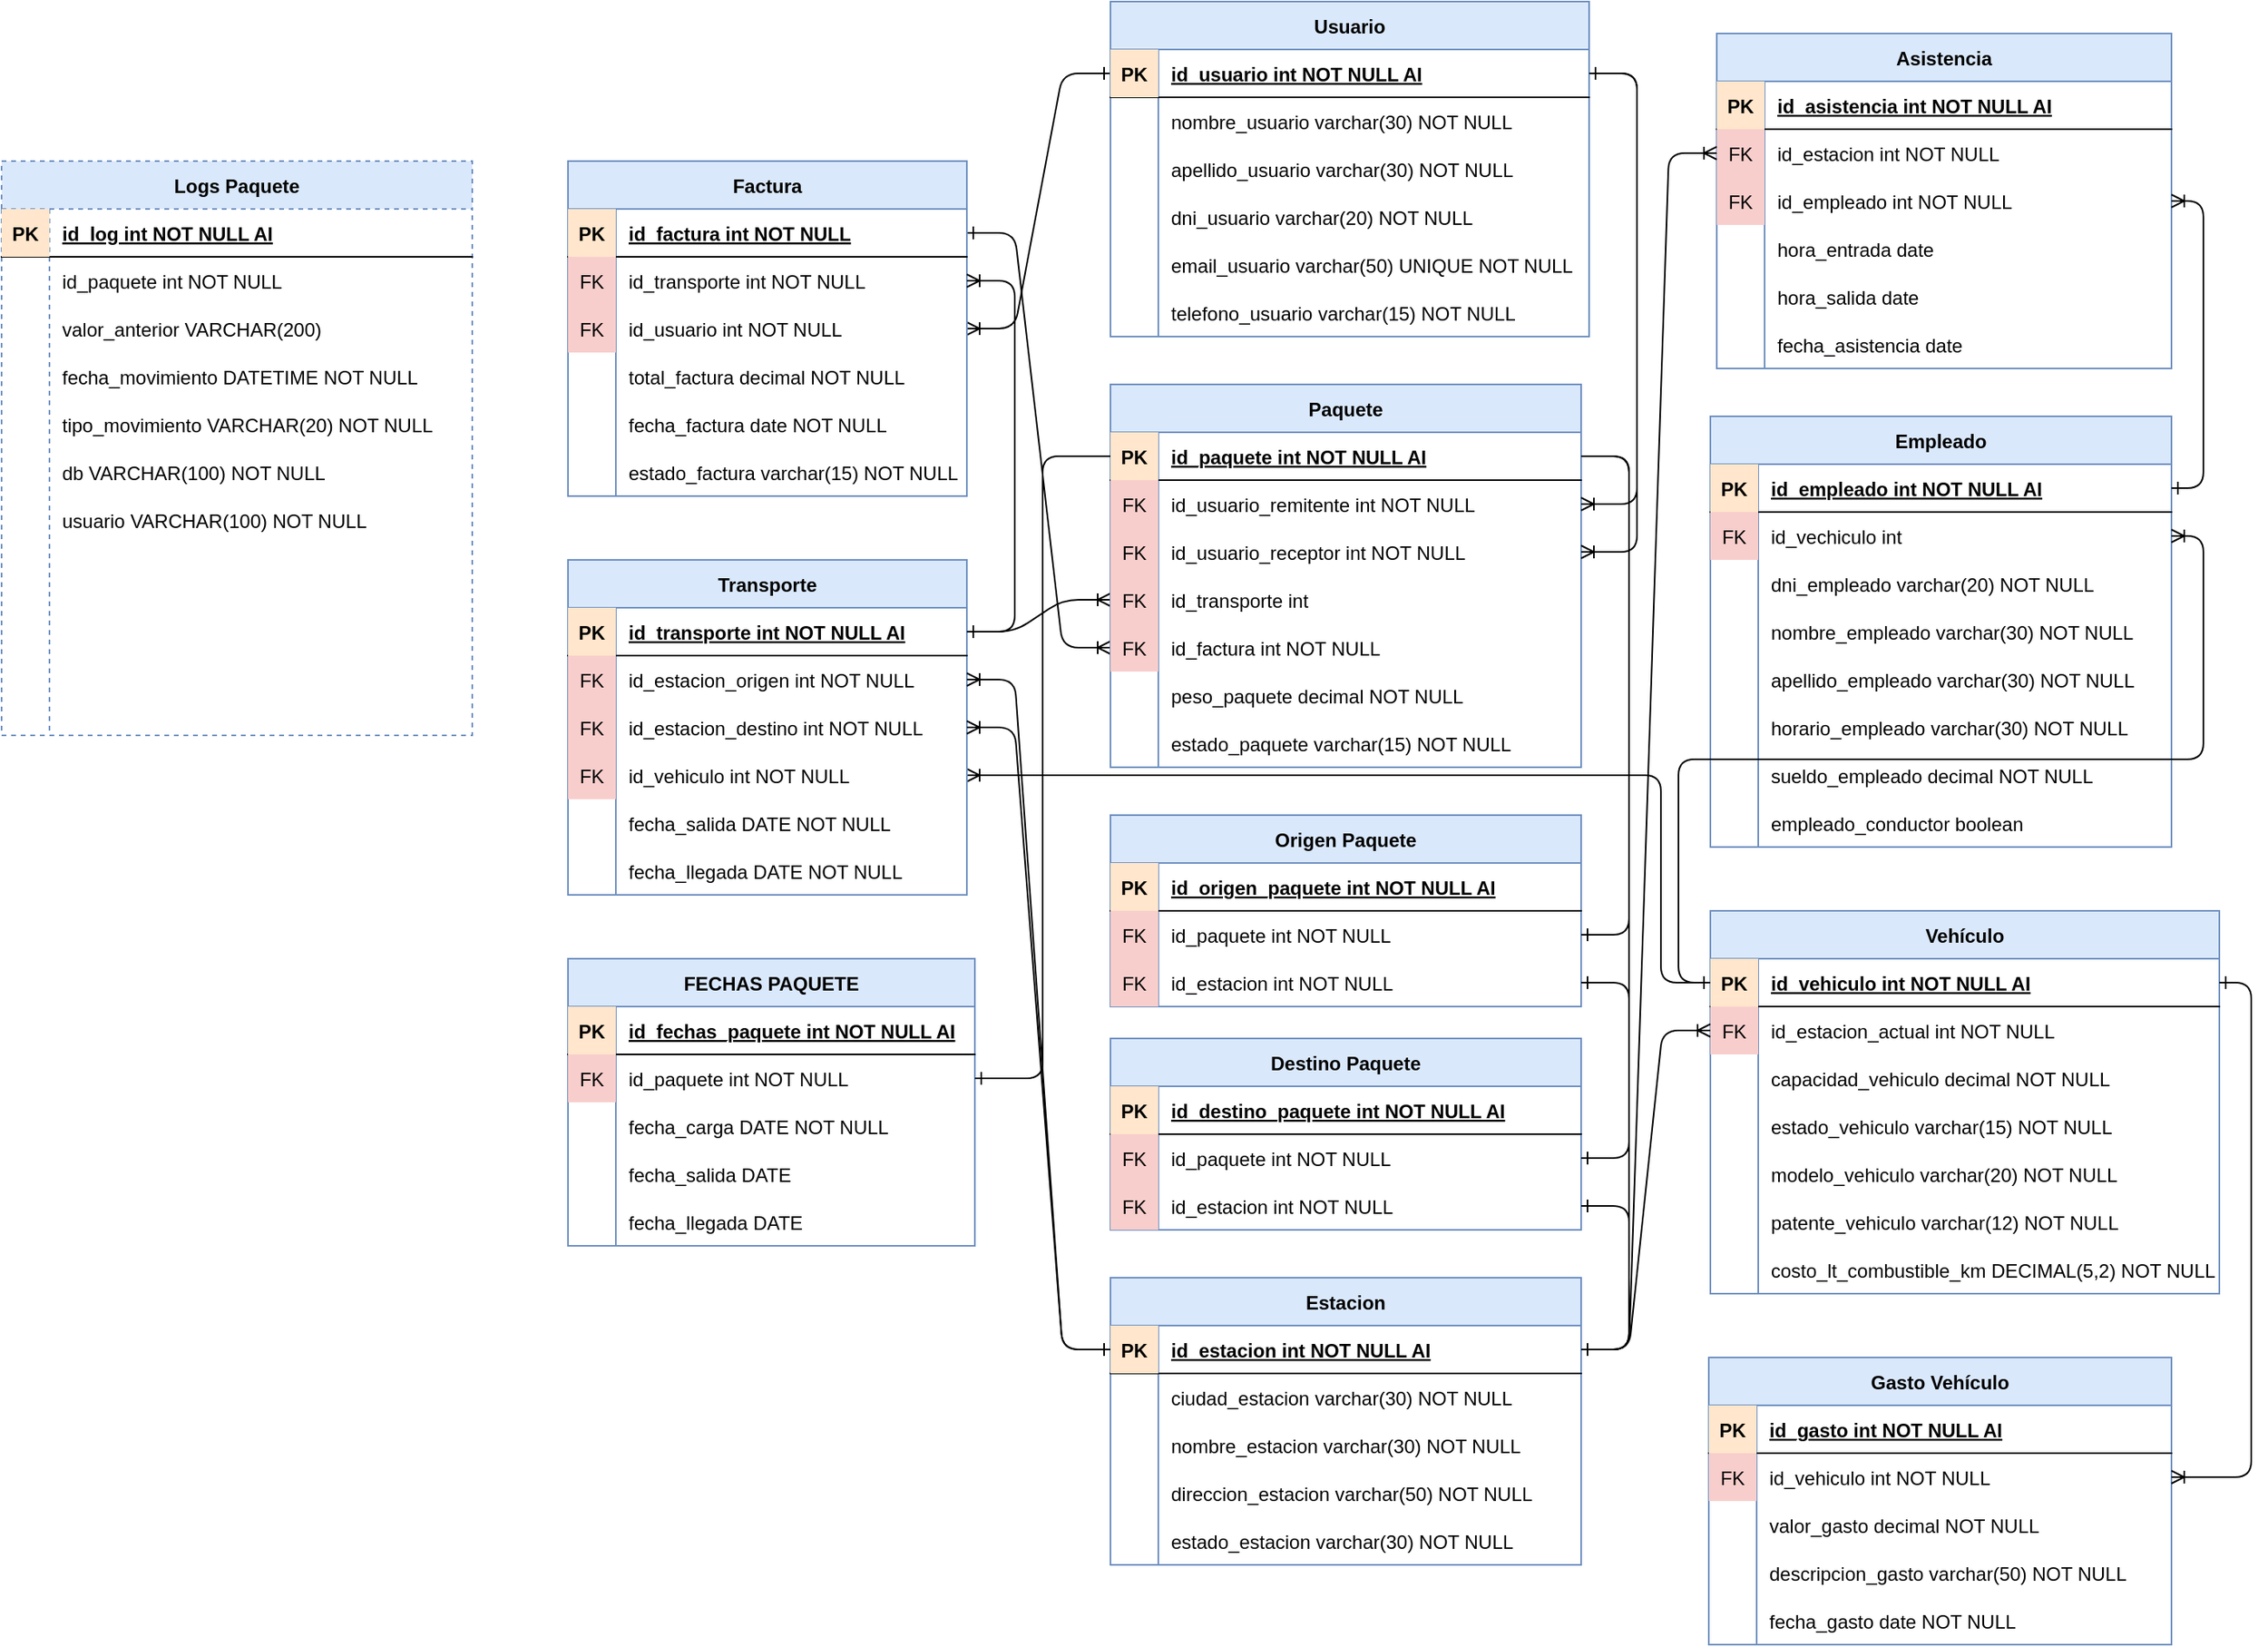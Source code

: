 <mxfile version="20.7.4" type="device"><diagram id="R2lEEEUBdFMjLlhIrx00" name="Page-1"><mxGraphModel dx="2787" dy="1240" grid="1" gridSize="10" guides="1" tooltips="1" connect="1" arrows="1" fold="1" page="1" pageScale="1" pageWidth="850" pageHeight="1100" math="0" shadow="0" extFonts="Permanent Marker^https://fonts.googleapis.com/css?family=Permanent+Marker"><root><mxCell id="0"/><mxCell id="1" parent="0"/><mxCell id="6yfSUcL87Lz5p3f6lOfG-151" style="edgeStyle=elbowEdgeStyle;rounded=1;sketch=0;orthogonalLoop=1;jettySize=auto;html=1;entryX=1;entryY=0.5;entryDx=0;entryDy=0;shadow=0;startArrow=ERone;startFill=0;endArrow=ERoneToMany;endFill=0;" parent="1" source="6yfSUcL87Lz5p3f6lOfG-132" target="6yfSUcL87Lz5p3f6lOfG-2" edge="1"><mxGeometry relative="1" as="geometry"><Array as="points"><mxPoint x="790" y="635"/><mxPoint x="420" y="580"/></Array></mxGeometry></mxCell><mxCell id="6yfSUcL87Lz5p3f6lOfG-105" style="edgeStyle=entityRelationEdgeStyle;rounded=1;sketch=0;orthogonalLoop=1;jettySize=auto;html=1;entryX=0;entryY=0.5;entryDx=0;entryDy=0;shadow=0;startArrow=ERoneToMany;startFill=0;endArrow=ERone;endFill=0;elbow=vertical;" parent="1" source="6yfSUcL87Lz5p3f6lOfG-71" target="6yfSUcL87Lz5p3f6lOfG-84" edge="1"><mxGeometry relative="1" as="geometry"/></mxCell><mxCell id="C-vyLk0tnHw3VtMMgP7b-1" value="" style="edgeStyle=entityRelationEdgeStyle;endArrow=ERoneToMany;startArrow=ERone;endFill=0;startFill=0;" parent="1" source="C-vyLk0tnHw3VtMMgP7b-24" target="6yfSUcL87Lz5p3f6lOfG-20" edge="1"><mxGeometry width="100" height="100" relative="1" as="geometry"><mxPoint x="325" y="720" as="sourcePoint"/><mxPoint x="425" y="620" as="targetPoint"/></mxGeometry></mxCell><mxCell id="C-vyLk0tnHw3VtMMgP7b-12" value="" style="edgeStyle=entityRelationEdgeStyle;endArrow=ERone;startArrow=ERoneToMany;endFill=0;startFill=0;exitX=0;exitY=0.5;exitDx=0;exitDy=0;entryX=1;entryY=0.5;entryDx=0;entryDy=0;" parent="1" source="6yfSUcL87Lz5p3f6lOfG-17" target="C-vyLk0tnHw3VtMMgP7b-14" edge="1"><mxGeometry width="100" height="100" relative="1" as="geometry"><mxPoint x="385" y="180" as="sourcePoint"/><mxPoint x="445" y="205" as="targetPoint"/></mxGeometry></mxCell><mxCell id="C-vyLk0tnHw3VtMMgP7b-2" value="Paquete" style="shape=table;startSize=30;container=1;collapsible=1;childLayout=tableLayout;fixedRows=1;rowLines=0;fontStyle=1;align=center;resizeLast=1;fillColor=#dae8fc;strokeColor=#6c8ebf;" parent="1" vertex="1"><mxGeometry x="445" y="260" width="295" height="240" as="geometry"/></mxCell><mxCell id="C-vyLk0tnHw3VtMMgP7b-3" value="" style="shape=partialRectangle;collapsible=0;dropTarget=0;pointerEvents=0;fillColor=none;points=[[0,0.5],[1,0.5]];portConstraint=eastwest;top=0;left=0;right=0;bottom=1;" parent="C-vyLk0tnHw3VtMMgP7b-2" vertex="1"><mxGeometry y="30" width="295" height="30" as="geometry"/></mxCell><mxCell id="C-vyLk0tnHw3VtMMgP7b-4" value="PK" style="shape=partialRectangle;overflow=hidden;connectable=0;fillColor=#ffe6cc;top=0;left=0;bottom=0;right=0;fontStyle=1;strokeColor=#d79b00;" parent="C-vyLk0tnHw3VtMMgP7b-3" vertex="1"><mxGeometry width="30" height="30" as="geometry"><mxRectangle width="30" height="30" as="alternateBounds"/></mxGeometry></mxCell><mxCell id="C-vyLk0tnHw3VtMMgP7b-5" value="id_paquete int NOT NULL AI" style="shape=partialRectangle;overflow=hidden;connectable=0;fillColor=none;top=0;left=0;bottom=0;right=0;align=left;spacingLeft=6;fontStyle=5;" parent="C-vyLk0tnHw3VtMMgP7b-3" vertex="1"><mxGeometry x="30" width="265" height="30" as="geometry"><mxRectangle width="265" height="30" as="alternateBounds"/></mxGeometry></mxCell><mxCell id="C-vyLk0tnHw3VtMMgP7b-6" value="" style="shape=partialRectangle;collapsible=0;dropTarget=0;pointerEvents=0;fillColor=none;points=[[0,0.5],[1,0.5]];portConstraint=eastwest;top=0;left=0;right=0;bottom=0;" parent="C-vyLk0tnHw3VtMMgP7b-2" vertex="1"><mxGeometry y="60" width="295" height="30" as="geometry"/></mxCell><mxCell id="C-vyLk0tnHw3VtMMgP7b-7" value="FK" style="shape=partialRectangle;overflow=hidden;connectable=0;fillColor=#f8cecc;top=0;left=0;bottom=0;right=0;strokeColor=#b85450;" parent="C-vyLk0tnHw3VtMMgP7b-6" vertex="1"><mxGeometry width="30" height="30" as="geometry"><mxRectangle width="30" height="30" as="alternateBounds"/></mxGeometry></mxCell><mxCell id="C-vyLk0tnHw3VtMMgP7b-8" value="id_usuario_remitente int NOT NULL" style="shape=partialRectangle;overflow=hidden;connectable=0;fillColor=none;top=0;left=0;bottom=0;right=0;align=left;spacingLeft=6;" parent="C-vyLk0tnHw3VtMMgP7b-6" vertex="1"><mxGeometry x="30" width="265" height="30" as="geometry"><mxRectangle width="265" height="30" as="alternateBounds"/></mxGeometry></mxCell><mxCell id="C-vyLk0tnHw3VtMMgP7b-9" value="" style="shape=partialRectangle;collapsible=0;dropTarget=0;pointerEvents=0;fillColor=none;points=[[0,0.5],[1,0.5]];portConstraint=eastwest;top=0;left=0;right=0;bottom=0;" parent="C-vyLk0tnHw3VtMMgP7b-2" vertex="1"><mxGeometry y="90" width="295" height="30" as="geometry"/></mxCell><mxCell id="C-vyLk0tnHw3VtMMgP7b-10" value="FK" style="shape=partialRectangle;overflow=hidden;connectable=0;fillColor=#f8cecc;top=0;left=0;bottom=0;right=0;strokeColor=#b85450;" parent="C-vyLk0tnHw3VtMMgP7b-9" vertex="1"><mxGeometry width="30" height="30" as="geometry"><mxRectangle width="30" height="30" as="alternateBounds"/></mxGeometry></mxCell><mxCell id="C-vyLk0tnHw3VtMMgP7b-11" value="id_usuario_receptor int NOT NULL" style="shape=partialRectangle;overflow=hidden;connectable=0;fillColor=none;top=0;left=0;bottom=0;right=0;align=left;spacingLeft=6;" parent="C-vyLk0tnHw3VtMMgP7b-9" vertex="1"><mxGeometry x="30" width="265" height="30" as="geometry"><mxRectangle width="265" height="30" as="alternateBounds"/></mxGeometry></mxCell><mxCell id="6yfSUcL87Lz5p3f6lOfG-17" value="" style="shape=partialRectangle;collapsible=0;dropTarget=0;pointerEvents=0;fillColor=none;points=[[0,0.5],[1,0.5]];portConstraint=eastwest;top=0;left=0;right=0;bottom=0;" parent="C-vyLk0tnHw3VtMMgP7b-2" vertex="1"><mxGeometry y="120" width="295" height="30" as="geometry"/></mxCell><mxCell id="6yfSUcL87Lz5p3f6lOfG-18" value="FK" style="shape=partialRectangle;overflow=hidden;connectable=0;fillColor=#f8cecc;top=0;left=0;bottom=0;right=0;strokeColor=#b85450;" parent="6yfSUcL87Lz5p3f6lOfG-17" vertex="1"><mxGeometry width="30" height="30" as="geometry"><mxRectangle width="30" height="30" as="alternateBounds"/></mxGeometry></mxCell><mxCell id="6yfSUcL87Lz5p3f6lOfG-19" value="id_transporte int" style="shape=partialRectangle;overflow=hidden;connectable=0;fillColor=none;top=0;left=0;bottom=0;right=0;align=left;spacingLeft=6;" parent="6yfSUcL87Lz5p3f6lOfG-17" vertex="1"><mxGeometry x="30" width="265" height="30" as="geometry"><mxRectangle width="265" height="30" as="alternateBounds"/></mxGeometry></mxCell><mxCell id="6yfSUcL87Lz5p3f6lOfG-20" value="" style="shape=partialRectangle;collapsible=0;dropTarget=0;pointerEvents=0;fillColor=none;points=[[0,0.5],[1,0.5]];portConstraint=eastwest;top=0;left=0;right=0;bottom=0;" parent="C-vyLk0tnHw3VtMMgP7b-2" vertex="1"><mxGeometry y="150" width="295" height="30" as="geometry"/></mxCell><mxCell id="6yfSUcL87Lz5p3f6lOfG-21" value="FK" style="shape=partialRectangle;overflow=hidden;connectable=0;fillColor=#f8cecc;top=0;left=0;bottom=0;right=0;strokeColor=#b85450;" parent="6yfSUcL87Lz5p3f6lOfG-20" vertex="1"><mxGeometry width="30" height="30" as="geometry"><mxRectangle width="30" height="30" as="alternateBounds"/></mxGeometry></mxCell><mxCell id="6yfSUcL87Lz5p3f6lOfG-22" value="id_factura int NOT NULL" style="shape=partialRectangle;overflow=hidden;connectable=0;fillColor=none;top=0;left=0;bottom=0;right=0;align=left;spacingLeft=6;" parent="6yfSUcL87Lz5p3f6lOfG-20" vertex="1"><mxGeometry x="30" width="265" height="30" as="geometry"><mxRectangle width="265" height="30" as="alternateBounds"/></mxGeometry></mxCell><mxCell id="6yfSUcL87Lz5p3f6lOfG-32" value="" style="shape=partialRectangle;collapsible=0;dropTarget=0;pointerEvents=0;fillColor=none;points=[[0,0.5],[1,0.5]];portConstraint=eastwest;top=0;left=0;right=0;bottom=0;" parent="C-vyLk0tnHw3VtMMgP7b-2" vertex="1"><mxGeometry y="180" width="295" height="30" as="geometry"/></mxCell><mxCell id="6yfSUcL87Lz5p3f6lOfG-33" value="" style="shape=partialRectangle;overflow=hidden;connectable=0;fillColor=none;top=0;left=0;bottom=0;right=0;" parent="6yfSUcL87Lz5p3f6lOfG-32" vertex="1"><mxGeometry width="30" height="30" as="geometry"><mxRectangle width="30" height="30" as="alternateBounds"/></mxGeometry></mxCell><mxCell id="6yfSUcL87Lz5p3f6lOfG-34" value="peso_paquete decimal NOT NULL" style="shape=partialRectangle;overflow=hidden;connectable=0;fillColor=none;top=0;left=0;bottom=0;right=0;align=left;spacingLeft=6;" parent="6yfSUcL87Lz5p3f6lOfG-32" vertex="1"><mxGeometry x="30" width="265" height="30" as="geometry"><mxRectangle width="265" height="30" as="alternateBounds"/></mxGeometry></mxCell><mxCell id="6yfSUcL87Lz5p3f6lOfG-65" value="" style="shape=partialRectangle;collapsible=0;dropTarget=0;pointerEvents=0;fillColor=none;points=[[0,0.5],[1,0.5]];portConstraint=eastwest;top=0;left=0;right=0;bottom=0;" parent="C-vyLk0tnHw3VtMMgP7b-2" vertex="1"><mxGeometry y="210" width="295" height="30" as="geometry"/></mxCell><mxCell id="6yfSUcL87Lz5p3f6lOfG-66" value="" style="shape=partialRectangle;overflow=hidden;connectable=0;fillColor=none;top=0;left=0;bottom=0;right=0;" parent="6yfSUcL87Lz5p3f6lOfG-65" vertex="1"><mxGeometry width="30" height="30" as="geometry"><mxRectangle width="30" height="30" as="alternateBounds"/></mxGeometry></mxCell><mxCell id="6yfSUcL87Lz5p3f6lOfG-67" value="estado_paquete varchar(15) NOT NULL" style="shape=partialRectangle;overflow=hidden;connectable=0;fillColor=none;top=0;left=0;bottom=0;right=0;align=left;spacingLeft=6;" parent="6yfSUcL87Lz5p3f6lOfG-65" vertex="1"><mxGeometry x="30" width="265" height="30" as="geometry"><mxRectangle width="265" height="30" as="alternateBounds"/></mxGeometry></mxCell><mxCell id="C-vyLk0tnHw3VtMMgP7b-13" value="Transporte" style="shape=table;startSize=30;container=1;collapsible=1;childLayout=tableLayout;fixedRows=1;rowLines=0;fontStyle=1;align=center;resizeLast=1;fillColor=#dae8fc;strokeColor=#6c8ebf;" parent="1" vertex="1"><mxGeometry x="105" y="370" width="250" height="210" as="geometry"><mxRectangle x="340" y="430" width="100" height="30" as="alternateBounds"/></mxGeometry></mxCell><mxCell id="C-vyLk0tnHw3VtMMgP7b-14" value="" style="shape=partialRectangle;collapsible=0;dropTarget=0;pointerEvents=0;fillColor=none;points=[[0,0.5],[1,0.5]];portConstraint=eastwest;top=0;left=0;right=0;bottom=1;" parent="C-vyLk0tnHw3VtMMgP7b-13" vertex="1"><mxGeometry y="30" width="250" height="30" as="geometry"/></mxCell><mxCell id="C-vyLk0tnHw3VtMMgP7b-15" value="PK" style="shape=partialRectangle;overflow=hidden;connectable=0;fillColor=#ffe6cc;top=0;left=0;bottom=0;right=0;fontStyle=1;strokeColor=#d79b00;" parent="C-vyLk0tnHw3VtMMgP7b-14" vertex="1"><mxGeometry width="30" height="30" as="geometry"><mxRectangle width="30" height="30" as="alternateBounds"/></mxGeometry></mxCell><mxCell id="C-vyLk0tnHw3VtMMgP7b-16" value="id_transporte int NOT NULL AI" style="shape=partialRectangle;overflow=hidden;connectable=0;fillColor=none;top=0;left=0;bottom=0;right=0;align=left;spacingLeft=6;fontStyle=5;" parent="C-vyLk0tnHw3VtMMgP7b-14" vertex="1"><mxGeometry x="30" width="220" height="30" as="geometry"><mxRectangle width="220" height="30" as="alternateBounds"/></mxGeometry></mxCell><mxCell id="C-vyLk0tnHw3VtMMgP7b-17" value="" style="shape=partialRectangle;collapsible=0;dropTarget=0;pointerEvents=0;fillColor=none;points=[[0,0.5],[1,0.5]];portConstraint=eastwest;top=0;left=0;right=0;bottom=0;" parent="C-vyLk0tnHw3VtMMgP7b-13" vertex="1"><mxGeometry y="60" width="250" height="30" as="geometry"/></mxCell><mxCell id="C-vyLk0tnHw3VtMMgP7b-18" value="FK" style="shape=partialRectangle;overflow=hidden;connectable=0;fillColor=#f8cecc;top=0;left=0;bottom=0;right=0;strokeColor=#b85450;" parent="C-vyLk0tnHw3VtMMgP7b-17" vertex="1"><mxGeometry width="30" height="30" as="geometry"><mxRectangle width="30" height="30" as="alternateBounds"/></mxGeometry></mxCell><mxCell id="C-vyLk0tnHw3VtMMgP7b-19" value="id_estacion_origen int NOT NULL" style="shape=partialRectangle;overflow=hidden;connectable=0;fillColor=none;top=0;left=0;bottom=0;right=0;align=left;spacingLeft=6;" parent="C-vyLk0tnHw3VtMMgP7b-17" vertex="1"><mxGeometry x="30" width="220" height="30" as="geometry"><mxRectangle width="220" height="30" as="alternateBounds"/></mxGeometry></mxCell><mxCell id="C-vyLk0tnHw3VtMMgP7b-20" value="" style="shape=partialRectangle;collapsible=0;dropTarget=0;pointerEvents=0;fillColor=none;points=[[0,0.5],[1,0.5]];portConstraint=eastwest;top=0;left=0;right=0;bottom=0;" parent="C-vyLk0tnHw3VtMMgP7b-13" vertex="1"><mxGeometry y="90" width="250" height="30" as="geometry"/></mxCell><mxCell id="C-vyLk0tnHw3VtMMgP7b-21" value="FK" style="shape=partialRectangle;overflow=hidden;connectable=0;fillColor=#f8cecc;top=0;left=0;bottom=0;right=0;strokeColor=#b85450;" parent="C-vyLk0tnHw3VtMMgP7b-20" vertex="1"><mxGeometry width="30" height="30" as="geometry"><mxRectangle width="30" height="30" as="alternateBounds"/></mxGeometry></mxCell><mxCell id="C-vyLk0tnHw3VtMMgP7b-22" value="id_estacion_destino int NOT NULL" style="shape=partialRectangle;overflow=hidden;connectable=0;fillColor=none;top=0;left=0;bottom=0;right=0;align=left;spacingLeft=6;" parent="C-vyLk0tnHw3VtMMgP7b-20" vertex="1"><mxGeometry x="30" width="220" height="30" as="geometry"><mxRectangle width="220" height="30" as="alternateBounds"/></mxGeometry></mxCell><mxCell id="6yfSUcL87Lz5p3f6lOfG-2" value="" style="shape=partialRectangle;collapsible=0;dropTarget=0;pointerEvents=0;fillColor=none;points=[[0,0.5],[1,0.5]];portConstraint=eastwest;top=0;left=0;right=0;bottom=0;" parent="C-vyLk0tnHw3VtMMgP7b-13" vertex="1"><mxGeometry y="120" width="250" height="30" as="geometry"/></mxCell><mxCell id="6yfSUcL87Lz5p3f6lOfG-3" value="FK" style="shape=partialRectangle;overflow=hidden;connectable=0;fillColor=#f8cecc;top=0;left=0;bottom=0;right=0;strokeColor=#b85450;" parent="6yfSUcL87Lz5p3f6lOfG-2" vertex="1"><mxGeometry width="30" height="30" as="geometry"><mxRectangle width="30" height="30" as="alternateBounds"/></mxGeometry></mxCell><mxCell id="6yfSUcL87Lz5p3f6lOfG-4" value="id_vehiculo int NOT NULL" style="shape=partialRectangle;overflow=hidden;connectable=0;fillColor=none;top=0;left=0;bottom=0;right=0;align=left;spacingLeft=6;" parent="6yfSUcL87Lz5p3f6lOfG-2" vertex="1"><mxGeometry x="30" width="220" height="30" as="geometry"><mxRectangle width="220" height="30" as="alternateBounds"/></mxGeometry></mxCell><mxCell id="6yfSUcL87Lz5p3f6lOfG-5" value="" style="shape=partialRectangle;collapsible=0;dropTarget=0;pointerEvents=0;fillColor=none;points=[[0,0.5],[1,0.5]];portConstraint=eastwest;top=0;left=0;right=0;bottom=0;" parent="C-vyLk0tnHw3VtMMgP7b-13" vertex="1"><mxGeometry y="150" width="250" height="30" as="geometry"/></mxCell><mxCell id="6yfSUcL87Lz5p3f6lOfG-6" value="" style="shape=partialRectangle;overflow=hidden;connectable=0;fillColor=none;top=0;left=0;bottom=0;right=0;" parent="6yfSUcL87Lz5p3f6lOfG-5" vertex="1"><mxGeometry width="30" height="30" as="geometry"><mxRectangle width="30" height="30" as="alternateBounds"/></mxGeometry></mxCell><mxCell id="6yfSUcL87Lz5p3f6lOfG-7" value="fecha_salida DATE NOT NULL" style="shape=partialRectangle;overflow=hidden;connectable=0;fillColor=none;top=0;left=0;bottom=0;right=0;align=left;spacingLeft=6;" parent="6yfSUcL87Lz5p3f6lOfG-5" vertex="1"><mxGeometry x="30" width="220" height="30" as="geometry"><mxRectangle width="220" height="30" as="alternateBounds"/></mxGeometry></mxCell><mxCell id="6yfSUcL87Lz5p3f6lOfG-8" value="" style="shape=partialRectangle;collapsible=0;dropTarget=0;pointerEvents=0;fillColor=none;points=[[0,0.5],[1,0.5]];portConstraint=eastwest;top=0;left=0;right=0;bottom=0;" parent="C-vyLk0tnHw3VtMMgP7b-13" vertex="1"><mxGeometry y="180" width="250" height="30" as="geometry"/></mxCell><mxCell id="6yfSUcL87Lz5p3f6lOfG-9" value="" style="shape=partialRectangle;overflow=hidden;connectable=0;fillColor=none;top=0;left=0;bottom=0;right=0;" parent="6yfSUcL87Lz5p3f6lOfG-8" vertex="1"><mxGeometry width="30" height="30" as="geometry"><mxRectangle width="30" height="30" as="alternateBounds"/></mxGeometry></mxCell><mxCell id="6yfSUcL87Lz5p3f6lOfG-10" value="fecha_llegada DATE NOT NULL" style="shape=partialRectangle;overflow=hidden;connectable=0;fillColor=none;top=0;left=0;bottom=0;right=0;align=left;spacingLeft=6;" parent="6yfSUcL87Lz5p3f6lOfG-8" vertex="1"><mxGeometry x="30" width="220" height="30" as="geometry"><mxRectangle width="220" height="30" as="alternateBounds"/></mxGeometry></mxCell><mxCell id="C-vyLk0tnHw3VtMMgP7b-23" value="Factura" style="shape=table;startSize=30;container=1;collapsible=1;childLayout=tableLayout;fixedRows=1;rowLines=0;fontStyle=1;align=center;resizeLast=1;fillColor=#dae8fc;strokeColor=#6c8ebf;" parent="1" vertex="1"><mxGeometry x="105" y="120" width="250" height="210" as="geometry"/></mxCell><mxCell id="C-vyLk0tnHw3VtMMgP7b-24" value="" style="shape=partialRectangle;collapsible=0;dropTarget=0;pointerEvents=0;fillColor=none;points=[[0,0.5],[1,0.5]];portConstraint=eastwest;top=0;left=0;right=0;bottom=1;" parent="C-vyLk0tnHw3VtMMgP7b-23" vertex="1"><mxGeometry y="30" width="250" height="30" as="geometry"/></mxCell><mxCell id="C-vyLk0tnHw3VtMMgP7b-25" value="PK" style="shape=partialRectangle;overflow=hidden;connectable=0;fillColor=#ffe6cc;top=0;left=0;bottom=0;right=0;fontStyle=1;strokeColor=#d79b00;" parent="C-vyLk0tnHw3VtMMgP7b-24" vertex="1"><mxGeometry width="30" height="30" as="geometry"><mxRectangle width="30" height="30" as="alternateBounds"/></mxGeometry></mxCell><mxCell id="C-vyLk0tnHw3VtMMgP7b-26" value="id_factura int NOT NULL " style="shape=partialRectangle;overflow=hidden;connectable=0;fillColor=none;top=0;left=0;bottom=0;right=0;align=left;spacingLeft=6;fontStyle=5;" parent="C-vyLk0tnHw3VtMMgP7b-24" vertex="1"><mxGeometry x="30" width="220" height="30" as="geometry"><mxRectangle width="220" height="30" as="alternateBounds"/></mxGeometry></mxCell><mxCell id="C-vyLk0tnHw3VtMMgP7b-27" value="" style="shape=partialRectangle;collapsible=0;dropTarget=0;pointerEvents=0;fillColor=none;points=[[0,0.5],[1,0.5]];portConstraint=eastwest;top=0;left=0;right=0;bottom=0;" parent="C-vyLk0tnHw3VtMMgP7b-23" vertex="1"><mxGeometry y="60" width="250" height="30" as="geometry"/></mxCell><mxCell id="C-vyLk0tnHw3VtMMgP7b-28" value="FK" style="shape=partialRectangle;overflow=hidden;connectable=0;fillColor=#f8cecc;top=0;left=0;bottom=0;right=0;strokeColor=#b85450;" parent="C-vyLk0tnHw3VtMMgP7b-27" vertex="1"><mxGeometry width="30" height="30" as="geometry"><mxRectangle width="30" height="30" as="alternateBounds"/></mxGeometry></mxCell><mxCell id="C-vyLk0tnHw3VtMMgP7b-29" value="id_transporte int NOT NULL" style="shape=partialRectangle;overflow=hidden;connectable=0;fillColor=none;top=0;left=0;bottom=0;right=0;align=left;spacingLeft=6;" parent="C-vyLk0tnHw3VtMMgP7b-27" vertex="1"><mxGeometry x="30" width="220" height="30" as="geometry"><mxRectangle width="220" height="30" as="alternateBounds"/></mxGeometry></mxCell><mxCell id="6yfSUcL87Lz5p3f6lOfG-71" value="" style="shape=partialRectangle;collapsible=0;dropTarget=0;pointerEvents=0;fillColor=none;points=[[0,0.5],[1,0.5]];portConstraint=eastwest;top=0;left=0;right=0;bottom=0;" parent="C-vyLk0tnHw3VtMMgP7b-23" vertex="1"><mxGeometry y="90" width="250" height="30" as="geometry"/></mxCell><mxCell id="6yfSUcL87Lz5p3f6lOfG-72" value="FK" style="shape=partialRectangle;overflow=hidden;connectable=0;fillColor=#f8cecc;top=0;left=0;bottom=0;right=0;strokeColor=#b85450;" parent="6yfSUcL87Lz5p3f6lOfG-71" vertex="1"><mxGeometry width="30" height="30" as="geometry"><mxRectangle width="30" height="30" as="alternateBounds"/></mxGeometry></mxCell><mxCell id="6yfSUcL87Lz5p3f6lOfG-73" value="id_usuario int NOT NULL" style="shape=partialRectangle;overflow=hidden;connectable=0;fillColor=none;top=0;left=0;bottom=0;right=0;align=left;spacingLeft=6;" parent="6yfSUcL87Lz5p3f6lOfG-71" vertex="1"><mxGeometry x="30" width="220" height="30" as="geometry"><mxRectangle width="220" height="30" as="alternateBounds"/></mxGeometry></mxCell><mxCell id="6yfSUcL87Lz5p3f6lOfG-74" value="" style="shape=partialRectangle;collapsible=0;dropTarget=0;pointerEvents=0;fillColor=none;points=[[0,0.5],[1,0.5]];portConstraint=eastwest;top=0;left=0;right=0;bottom=0;" parent="C-vyLk0tnHw3VtMMgP7b-23" vertex="1"><mxGeometry y="120" width="250" height="30" as="geometry"/></mxCell><mxCell id="6yfSUcL87Lz5p3f6lOfG-75" value="" style="shape=partialRectangle;overflow=hidden;connectable=0;fillColor=none;top=0;left=0;bottom=0;right=0;" parent="6yfSUcL87Lz5p3f6lOfG-74" vertex="1"><mxGeometry width="30" height="30" as="geometry"><mxRectangle width="30" height="30" as="alternateBounds"/></mxGeometry></mxCell><mxCell id="6yfSUcL87Lz5p3f6lOfG-76" value="total_factura decimal NOT NULL" style="shape=partialRectangle;overflow=hidden;connectable=0;fillColor=none;top=0;left=0;bottom=0;right=0;align=left;spacingLeft=6;" parent="6yfSUcL87Lz5p3f6lOfG-74" vertex="1"><mxGeometry x="30" width="220" height="30" as="geometry"><mxRectangle width="220" height="30" as="alternateBounds"/></mxGeometry></mxCell><mxCell id="6yfSUcL87Lz5p3f6lOfG-77" value="" style="shape=partialRectangle;collapsible=0;dropTarget=0;pointerEvents=0;fillColor=none;points=[[0,0.5],[1,0.5]];portConstraint=eastwest;top=0;left=0;right=0;bottom=0;" parent="C-vyLk0tnHw3VtMMgP7b-23" vertex="1"><mxGeometry y="150" width="250" height="30" as="geometry"/></mxCell><mxCell id="6yfSUcL87Lz5p3f6lOfG-78" value="" style="shape=partialRectangle;overflow=hidden;connectable=0;fillColor=none;top=0;left=0;bottom=0;right=0;" parent="6yfSUcL87Lz5p3f6lOfG-77" vertex="1"><mxGeometry width="30" height="30" as="geometry"><mxRectangle width="30" height="30" as="alternateBounds"/></mxGeometry></mxCell><mxCell id="6yfSUcL87Lz5p3f6lOfG-79" value="fecha_factura date NOT NULL" style="shape=partialRectangle;overflow=hidden;connectable=0;fillColor=none;top=0;left=0;bottom=0;right=0;align=left;spacingLeft=6;" parent="6yfSUcL87Lz5p3f6lOfG-77" vertex="1"><mxGeometry x="30" width="220" height="30" as="geometry"><mxRectangle width="220" height="30" as="alternateBounds"/></mxGeometry></mxCell><mxCell id="6yfSUcL87Lz5p3f6lOfG-80" value="" style="shape=partialRectangle;collapsible=0;dropTarget=0;pointerEvents=0;fillColor=none;points=[[0,0.5],[1,0.5]];portConstraint=eastwest;top=0;left=0;right=0;bottom=0;" parent="C-vyLk0tnHw3VtMMgP7b-23" vertex="1"><mxGeometry y="180" width="250" height="30" as="geometry"/></mxCell><mxCell id="6yfSUcL87Lz5p3f6lOfG-81" value="" style="shape=partialRectangle;overflow=hidden;connectable=0;fillColor=none;top=0;left=0;bottom=0;right=0;" parent="6yfSUcL87Lz5p3f6lOfG-80" vertex="1"><mxGeometry width="30" height="30" as="geometry"><mxRectangle width="30" height="30" as="alternateBounds"/></mxGeometry></mxCell><mxCell id="6yfSUcL87Lz5p3f6lOfG-82" value="estado_factura varchar(15) NOT NULL" style="shape=partialRectangle;overflow=hidden;connectable=0;fillColor=none;top=0;left=0;bottom=0;right=0;align=left;spacingLeft=6;" parent="6yfSUcL87Lz5p3f6lOfG-80" vertex="1"><mxGeometry x="30" width="220" height="30" as="geometry"><mxRectangle width="220" height="30" as="alternateBounds"/></mxGeometry></mxCell><mxCell id="6yfSUcL87Lz5p3f6lOfG-83" value="Usuario" style="shape=table;startSize=30;container=1;collapsible=1;childLayout=tableLayout;fixedRows=1;rowLines=0;fontStyle=1;align=center;resizeLast=1;fillColor=#dae8fc;strokeColor=#6c8ebf;" parent="1" vertex="1"><mxGeometry x="445" y="20" width="300" height="210" as="geometry"><mxRectangle x="340" y="430" width="100" height="30" as="alternateBounds"/></mxGeometry></mxCell><mxCell id="6yfSUcL87Lz5p3f6lOfG-84" value="" style="shape=partialRectangle;collapsible=0;dropTarget=0;pointerEvents=0;fillColor=none;points=[[0,0.5],[1,0.5]];portConstraint=eastwest;top=0;left=0;right=0;bottom=1;" parent="6yfSUcL87Lz5p3f6lOfG-83" vertex="1"><mxGeometry y="30" width="300" height="30" as="geometry"/></mxCell><mxCell id="6yfSUcL87Lz5p3f6lOfG-85" value="PK" style="shape=partialRectangle;overflow=hidden;connectable=0;fillColor=#ffe6cc;top=0;left=0;bottom=0;right=0;fontStyle=1;strokeColor=#d79b00;" parent="6yfSUcL87Lz5p3f6lOfG-84" vertex="1"><mxGeometry width="30" height="30" as="geometry"><mxRectangle width="30" height="30" as="alternateBounds"/></mxGeometry></mxCell><mxCell id="6yfSUcL87Lz5p3f6lOfG-86" value="id_usuario int NOT NULL AI" style="shape=partialRectangle;overflow=hidden;connectable=0;fillColor=none;top=0;left=0;bottom=0;right=0;align=left;spacingLeft=6;fontStyle=5;" parent="6yfSUcL87Lz5p3f6lOfG-84" vertex="1"><mxGeometry x="30" width="270" height="30" as="geometry"><mxRectangle width="270" height="30" as="alternateBounds"/></mxGeometry></mxCell><mxCell id="6yfSUcL87Lz5p3f6lOfG-87" value="" style="shape=partialRectangle;collapsible=0;dropTarget=0;pointerEvents=0;fillColor=none;points=[[0,0.5],[1,0.5]];portConstraint=eastwest;top=0;left=0;right=0;bottom=0;" parent="6yfSUcL87Lz5p3f6lOfG-83" vertex="1"><mxGeometry y="60" width="300" height="30" as="geometry"/></mxCell><mxCell id="6yfSUcL87Lz5p3f6lOfG-88" value="" style="shape=partialRectangle;overflow=hidden;connectable=0;fillColor=none;top=0;left=0;bottom=0;right=0;" parent="6yfSUcL87Lz5p3f6lOfG-87" vertex="1"><mxGeometry width="30" height="30" as="geometry"><mxRectangle width="30" height="30" as="alternateBounds"/></mxGeometry></mxCell><mxCell id="6yfSUcL87Lz5p3f6lOfG-89" value="nombre_usuario varchar(30) NOT NULL" style="shape=partialRectangle;overflow=hidden;connectable=0;fillColor=none;top=0;left=0;bottom=0;right=0;align=left;spacingLeft=6;" parent="6yfSUcL87Lz5p3f6lOfG-87" vertex="1"><mxGeometry x="30" width="270" height="30" as="geometry"><mxRectangle width="270" height="30" as="alternateBounds"/></mxGeometry></mxCell><mxCell id="6yfSUcL87Lz5p3f6lOfG-90" value="" style="shape=partialRectangle;collapsible=0;dropTarget=0;pointerEvents=0;fillColor=none;points=[[0,0.5],[1,0.5]];portConstraint=eastwest;top=0;left=0;right=0;bottom=0;" parent="6yfSUcL87Lz5p3f6lOfG-83" vertex="1"><mxGeometry y="90" width="300" height="30" as="geometry"/></mxCell><mxCell id="6yfSUcL87Lz5p3f6lOfG-91" value="" style="shape=partialRectangle;overflow=hidden;connectable=0;fillColor=none;top=0;left=0;bottom=0;right=0;" parent="6yfSUcL87Lz5p3f6lOfG-90" vertex="1"><mxGeometry width="30" height="30" as="geometry"><mxRectangle width="30" height="30" as="alternateBounds"/></mxGeometry></mxCell><mxCell id="6yfSUcL87Lz5p3f6lOfG-92" value="apellido_usuario varchar(30) NOT NULL" style="shape=partialRectangle;overflow=hidden;connectable=0;fillColor=none;top=0;left=0;bottom=0;right=0;align=left;spacingLeft=6;" parent="6yfSUcL87Lz5p3f6lOfG-90" vertex="1"><mxGeometry x="30" width="270" height="30" as="geometry"><mxRectangle width="270" height="30" as="alternateBounds"/></mxGeometry></mxCell><mxCell id="6yfSUcL87Lz5p3f6lOfG-93" value="" style="shape=partialRectangle;collapsible=0;dropTarget=0;pointerEvents=0;fillColor=none;points=[[0,0.5],[1,0.5]];portConstraint=eastwest;top=0;left=0;right=0;bottom=0;" parent="6yfSUcL87Lz5p3f6lOfG-83" vertex="1"><mxGeometry y="120" width="300" height="30" as="geometry"/></mxCell><mxCell id="6yfSUcL87Lz5p3f6lOfG-94" value="" style="shape=partialRectangle;overflow=hidden;connectable=0;fillColor=none;top=0;left=0;bottom=0;right=0;" parent="6yfSUcL87Lz5p3f6lOfG-93" vertex="1"><mxGeometry width="30" height="30" as="geometry"><mxRectangle width="30" height="30" as="alternateBounds"/></mxGeometry></mxCell><mxCell id="6yfSUcL87Lz5p3f6lOfG-95" value="dni_usuario varchar(20) NOT NULL" style="shape=partialRectangle;overflow=hidden;connectable=0;fillColor=none;top=0;left=0;bottom=0;right=0;align=left;spacingLeft=6;" parent="6yfSUcL87Lz5p3f6lOfG-93" vertex="1"><mxGeometry x="30" width="270" height="30" as="geometry"><mxRectangle width="270" height="30" as="alternateBounds"/></mxGeometry></mxCell><mxCell id="6yfSUcL87Lz5p3f6lOfG-96" value="" style="shape=partialRectangle;collapsible=0;dropTarget=0;pointerEvents=0;fillColor=none;points=[[0,0.5],[1,0.5]];portConstraint=eastwest;top=0;left=0;right=0;bottom=0;" parent="6yfSUcL87Lz5p3f6lOfG-83" vertex="1"><mxGeometry y="150" width="300" height="30" as="geometry"/></mxCell><mxCell id="6yfSUcL87Lz5p3f6lOfG-97" value="" style="shape=partialRectangle;overflow=hidden;connectable=0;fillColor=none;top=0;left=0;bottom=0;right=0;" parent="6yfSUcL87Lz5p3f6lOfG-96" vertex="1"><mxGeometry width="30" height="30" as="geometry"><mxRectangle width="30" height="30" as="alternateBounds"/></mxGeometry></mxCell><mxCell id="6yfSUcL87Lz5p3f6lOfG-98" value="email_usuario varchar(50) UNIQUE NOT NULL" style="shape=partialRectangle;overflow=hidden;connectable=0;fillColor=none;top=0;left=0;bottom=0;right=0;align=left;spacingLeft=6;" parent="6yfSUcL87Lz5p3f6lOfG-96" vertex="1"><mxGeometry x="30" width="270" height="30" as="geometry"><mxRectangle width="270" height="30" as="alternateBounds"/></mxGeometry></mxCell><mxCell id="6yfSUcL87Lz5p3f6lOfG-99" value="" style="shape=partialRectangle;collapsible=0;dropTarget=0;pointerEvents=0;fillColor=none;points=[[0,0.5],[1,0.5]];portConstraint=eastwest;top=0;left=0;right=0;bottom=0;" parent="6yfSUcL87Lz5p3f6lOfG-83" vertex="1"><mxGeometry y="180" width="300" height="30" as="geometry"/></mxCell><mxCell id="6yfSUcL87Lz5p3f6lOfG-100" value="" style="shape=partialRectangle;overflow=hidden;connectable=0;fillColor=none;top=0;left=0;bottom=0;right=0;" parent="6yfSUcL87Lz5p3f6lOfG-99" vertex="1"><mxGeometry width="30" height="30" as="geometry"><mxRectangle width="30" height="30" as="alternateBounds"/></mxGeometry></mxCell><mxCell id="6yfSUcL87Lz5p3f6lOfG-101" value="telefono_usuario varchar(15) NOT NULL" style="shape=partialRectangle;overflow=hidden;connectable=0;fillColor=none;top=0;left=0;bottom=0;right=0;align=left;spacingLeft=6;" parent="6yfSUcL87Lz5p3f6lOfG-99" vertex="1"><mxGeometry x="30" width="270" height="30" as="geometry"><mxRectangle width="270" height="30" as="alternateBounds"/></mxGeometry></mxCell><mxCell id="6yfSUcL87Lz5p3f6lOfG-104" style="edgeStyle=entityRelationEdgeStyle;orthogonalLoop=1;jettySize=auto;html=1;startArrow=ERone;startFill=0;endArrow=ERoneToMany;endFill=0;shadow=0;sketch=0;elbow=vertical;entryX=1;entryY=0.5;entryDx=0;entryDy=0;rounded=1;" parent="1" source="C-vyLk0tnHw3VtMMgP7b-14" target="C-vyLk0tnHw3VtMMgP7b-27" edge="1"><mxGeometry relative="1" as="geometry"><mxPoint x="375" y="200" as="targetPoint"/></mxGeometry></mxCell><mxCell id="6yfSUcL87Lz5p3f6lOfG-106" style="edgeStyle=entityRelationEdgeStyle;rounded=1;sketch=0;orthogonalLoop=1;jettySize=auto;html=1;entryX=1;entryY=0.5;entryDx=0;entryDy=0;shadow=0;startArrow=ERone;startFill=0;endArrow=ERoneToMany;endFill=0;elbow=vertical;" parent="1" source="6yfSUcL87Lz5p3f6lOfG-84" target="C-vyLk0tnHw3VtMMgP7b-6" edge="1"><mxGeometry relative="1" as="geometry"/></mxCell><mxCell id="6yfSUcL87Lz5p3f6lOfG-107" style="edgeStyle=entityRelationEdgeStyle;rounded=1;sketch=0;orthogonalLoop=1;jettySize=auto;html=1;entryX=1;entryY=0.5;entryDx=0;entryDy=0;shadow=0;startArrow=ERone;startFill=0;endArrow=ERoneToMany;endFill=0;elbow=vertical;" parent="1" source="6yfSUcL87Lz5p3f6lOfG-84" target="C-vyLk0tnHw3VtMMgP7b-9" edge="1"><mxGeometry relative="1" as="geometry"/></mxCell><mxCell id="6yfSUcL87Lz5p3f6lOfG-108" value="Estacion" style="shape=table;startSize=30;container=1;collapsible=1;childLayout=tableLayout;fixedRows=1;rowLines=0;fontStyle=1;align=center;resizeLast=1;fillColor=#dae8fc;strokeColor=#6c8ebf;" parent="1" vertex="1"><mxGeometry x="445" y="820" width="295" height="180" as="geometry"><mxRectangle x="340" y="430" width="100" height="30" as="alternateBounds"/></mxGeometry></mxCell><mxCell id="6yfSUcL87Lz5p3f6lOfG-109" value="" style="shape=partialRectangle;collapsible=0;dropTarget=0;pointerEvents=0;fillColor=none;points=[[0,0.5],[1,0.5]];portConstraint=eastwest;top=0;left=0;right=0;bottom=1;" parent="6yfSUcL87Lz5p3f6lOfG-108" vertex="1"><mxGeometry y="30" width="295" height="30" as="geometry"/></mxCell><mxCell id="6yfSUcL87Lz5p3f6lOfG-110" value="PK" style="shape=partialRectangle;overflow=hidden;connectable=0;fillColor=#ffe6cc;top=0;left=0;bottom=0;right=0;fontStyle=1;strokeColor=#d79b00;" parent="6yfSUcL87Lz5p3f6lOfG-109" vertex="1"><mxGeometry width="30" height="30" as="geometry"><mxRectangle width="30" height="30" as="alternateBounds"/></mxGeometry></mxCell><mxCell id="6yfSUcL87Lz5p3f6lOfG-111" value="id_estacion int NOT NULL AI" style="shape=partialRectangle;overflow=hidden;connectable=0;fillColor=none;top=0;left=0;bottom=0;right=0;align=left;spacingLeft=6;fontStyle=5;" parent="6yfSUcL87Lz5p3f6lOfG-109" vertex="1"><mxGeometry x="30" width="265" height="30" as="geometry"><mxRectangle width="265" height="30" as="alternateBounds"/></mxGeometry></mxCell><mxCell id="6yfSUcL87Lz5p3f6lOfG-112" value="" style="shape=partialRectangle;collapsible=0;dropTarget=0;pointerEvents=0;fillColor=none;points=[[0,0.5],[1,0.5]];portConstraint=eastwest;top=0;left=0;right=0;bottom=0;" parent="6yfSUcL87Lz5p3f6lOfG-108" vertex="1"><mxGeometry y="60" width="295" height="30" as="geometry"/></mxCell><mxCell id="6yfSUcL87Lz5p3f6lOfG-113" value="" style="shape=partialRectangle;overflow=hidden;connectable=0;fillColor=none;top=0;left=0;bottom=0;right=0;" parent="6yfSUcL87Lz5p3f6lOfG-112" vertex="1"><mxGeometry width="30" height="30" as="geometry"><mxRectangle width="30" height="30" as="alternateBounds"/></mxGeometry></mxCell><mxCell id="6yfSUcL87Lz5p3f6lOfG-114" value="ciudad_estacion varchar(30) NOT NULL" style="shape=partialRectangle;overflow=hidden;connectable=0;fillColor=none;top=0;left=0;bottom=0;right=0;align=left;spacingLeft=6;" parent="6yfSUcL87Lz5p3f6lOfG-112" vertex="1"><mxGeometry x="30" width="265" height="30" as="geometry"><mxRectangle width="265" height="30" as="alternateBounds"/></mxGeometry></mxCell><mxCell id="6yfSUcL87Lz5p3f6lOfG-115" value="" style="shape=partialRectangle;collapsible=0;dropTarget=0;pointerEvents=0;fillColor=none;points=[[0,0.5],[1,0.5]];portConstraint=eastwest;top=0;left=0;right=0;bottom=0;" parent="6yfSUcL87Lz5p3f6lOfG-108" vertex="1"><mxGeometry y="90" width="295" height="30" as="geometry"/></mxCell><mxCell id="6yfSUcL87Lz5p3f6lOfG-116" value="" style="shape=partialRectangle;overflow=hidden;connectable=0;fillColor=none;top=0;left=0;bottom=0;right=0;" parent="6yfSUcL87Lz5p3f6lOfG-115" vertex="1"><mxGeometry width="30" height="30" as="geometry"><mxRectangle width="30" height="30" as="alternateBounds"/></mxGeometry></mxCell><mxCell id="6yfSUcL87Lz5p3f6lOfG-117" value="nombre_estacion varchar(30) NOT NULL" style="shape=partialRectangle;overflow=hidden;connectable=0;fillColor=none;top=0;left=0;bottom=0;right=0;align=left;spacingLeft=6;" parent="6yfSUcL87Lz5p3f6lOfG-115" vertex="1"><mxGeometry x="30" width="265" height="30" as="geometry"><mxRectangle width="265" height="30" as="alternateBounds"/></mxGeometry></mxCell><mxCell id="6yfSUcL87Lz5p3f6lOfG-118" value="" style="shape=partialRectangle;collapsible=0;dropTarget=0;pointerEvents=0;fillColor=none;points=[[0,0.5],[1,0.5]];portConstraint=eastwest;top=0;left=0;right=0;bottom=0;" parent="6yfSUcL87Lz5p3f6lOfG-108" vertex="1"><mxGeometry y="120" width="295" height="30" as="geometry"/></mxCell><mxCell id="6yfSUcL87Lz5p3f6lOfG-119" value="" style="shape=partialRectangle;overflow=hidden;connectable=0;fillColor=none;top=0;left=0;bottom=0;right=0;" parent="6yfSUcL87Lz5p3f6lOfG-118" vertex="1"><mxGeometry width="30" height="30" as="geometry"><mxRectangle width="30" height="30" as="alternateBounds"/></mxGeometry></mxCell><mxCell id="6yfSUcL87Lz5p3f6lOfG-120" value="direccion_estacion varchar(50) NOT NULL" style="shape=partialRectangle;overflow=hidden;connectable=0;fillColor=none;top=0;left=0;bottom=0;right=0;align=left;spacingLeft=6;" parent="6yfSUcL87Lz5p3f6lOfG-118" vertex="1"><mxGeometry x="30" width="265" height="30" as="geometry"><mxRectangle width="265" height="30" as="alternateBounds"/></mxGeometry></mxCell><mxCell id="6yfSUcL87Lz5p3f6lOfG-121" value="" style="shape=partialRectangle;collapsible=0;dropTarget=0;pointerEvents=0;fillColor=none;points=[[0,0.5],[1,0.5]];portConstraint=eastwest;top=0;left=0;right=0;bottom=0;" parent="6yfSUcL87Lz5p3f6lOfG-108" vertex="1"><mxGeometry y="150" width="295" height="30" as="geometry"/></mxCell><mxCell id="6yfSUcL87Lz5p3f6lOfG-122" value="" style="shape=partialRectangle;overflow=hidden;connectable=0;fillColor=none;top=0;left=0;bottom=0;right=0;" parent="6yfSUcL87Lz5p3f6lOfG-121" vertex="1"><mxGeometry width="30" height="30" as="geometry"><mxRectangle width="30" height="30" as="alternateBounds"/></mxGeometry></mxCell><mxCell id="6yfSUcL87Lz5p3f6lOfG-123" value="estado_estacion varchar(30) NOT NULL" style="shape=partialRectangle;overflow=hidden;connectable=0;fillColor=none;top=0;left=0;bottom=0;right=0;align=left;spacingLeft=6;" parent="6yfSUcL87Lz5p3f6lOfG-121" vertex="1"><mxGeometry x="30" width="265" height="30" as="geometry"><mxRectangle width="265" height="30" as="alternateBounds"/></mxGeometry></mxCell><mxCell id="6yfSUcL87Lz5p3f6lOfG-127" style="edgeStyle=entityRelationEdgeStyle;rounded=1;sketch=0;orthogonalLoop=1;jettySize=auto;html=1;entryX=1;entryY=0.5;entryDx=0;entryDy=0;shadow=0;startArrow=ERone;startFill=0;endArrow=ERoneToMany;endFill=0;elbow=vertical;" parent="1" source="6yfSUcL87Lz5p3f6lOfG-109" target="C-vyLk0tnHw3VtMMgP7b-17" edge="1"><mxGeometry relative="1" as="geometry"/></mxCell><mxCell id="6yfSUcL87Lz5p3f6lOfG-128" style="edgeStyle=entityRelationEdgeStyle;rounded=1;sketch=0;orthogonalLoop=1;jettySize=auto;html=1;shadow=0;startArrow=ERone;startFill=0;endArrow=ERoneToMany;endFill=0;elbow=vertical;" parent="1" source="6yfSUcL87Lz5p3f6lOfG-109" target="C-vyLk0tnHw3VtMMgP7b-20" edge="1"><mxGeometry relative="1" as="geometry"/></mxCell><mxCell id="6yfSUcL87Lz5p3f6lOfG-131" value="Vehículo" style="shape=table;startSize=30;container=1;collapsible=1;childLayout=tableLayout;fixedRows=1;rowLines=0;fontStyle=1;align=center;resizeLast=1;fillColor=#dae8fc;strokeColor=#6c8ebf;" parent="1" vertex="1"><mxGeometry x="821" y="590" width="319" height="240" as="geometry"/></mxCell><mxCell id="6yfSUcL87Lz5p3f6lOfG-132" value="" style="shape=partialRectangle;collapsible=0;dropTarget=0;pointerEvents=0;fillColor=none;points=[[0,0.5],[1,0.5]];portConstraint=eastwest;top=0;left=0;right=0;bottom=1;" parent="6yfSUcL87Lz5p3f6lOfG-131" vertex="1"><mxGeometry y="30" width="319" height="30" as="geometry"/></mxCell><mxCell id="6yfSUcL87Lz5p3f6lOfG-133" value="PK" style="shape=partialRectangle;overflow=hidden;connectable=0;fillColor=#ffe6cc;top=0;left=0;bottom=0;right=0;fontStyle=1;strokeColor=#d79b00;" parent="6yfSUcL87Lz5p3f6lOfG-132" vertex="1"><mxGeometry width="30" height="30" as="geometry"><mxRectangle width="30" height="30" as="alternateBounds"/></mxGeometry></mxCell><mxCell id="6yfSUcL87Lz5p3f6lOfG-134" value="id_vehiculo int NOT NULL AI" style="shape=partialRectangle;overflow=hidden;connectable=0;fillColor=none;top=0;left=0;bottom=0;right=0;align=left;spacingLeft=6;fontStyle=5;" parent="6yfSUcL87Lz5p3f6lOfG-132" vertex="1"><mxGeometry x="30" width="289" height="30" as="geometry"><mxRectangle width="289" height="30" as="alternateBounds"/></mxGeometry></mxCell><mxCell id="6yfSUcL87Lz5p3f6lOfG-135" value="" style="shape=partialRectangle;collapsible=0;dropTarget=0;pointerEvents=0;fillColor=none;points=[[0,0.5],[1,0.5]];portConstraint=eastwest;top=0;left=0;right=0;bottom=0;" parent="6yfSUcL87Lz5p3f6lOfG-131" vertex="1"><mxGeometry y="60" width="319" height="30" as="geometry"/></mxCell><mxCell id="6yfSUcL87Lz5p3f6lOfG-136" value="FK" style="shape=partialRectangle;overflow=hidden;connectable=0;fillColor=#f8cecc;top=0;left=0;bottom=0;right=0;strokeColor=#b85450;" parent="6yfSUcL87Lz5p3f6lOfG-135" vertex="1"><mxGeometry width="30" height="30" as="geometry"><mxRectangle width="30" height="30" as="alternateBounds"/></mxGeometry></mxCell><mxCell id="6yfSUcL87Lz5p3f6lOfG-137" value="id_estacion_actual int NOT NULL" style="shape=partialRectangle;overflow=hidden;connectable=0;fillColor=none;top=0;left=0;bottom=0;right=0;align=left;spacingLeft=6;" parent="6yfSUcL87Lz5p3f6lOfG-135" vertex="1"><mxGeometry x="30" width="289" height="30" as="geometry"><mxRectangle width="289" height="30" as="alternateBounds"/></mxGeometry></mxCell><mxCell id="6yfSUcL87Lz5p3f6lOfG-138" value="" style="shape=partialRectangle;collapsible=0;dropTarget=0;pointerEvents=0;fillColor=none;points=[[0,0.5],[1,0.5]];portConstraint=eastwest;top=0;left=0;right=0;bottom=0;" parent="6yfSUcL87Lz5p3f6lOfG-131" vertex="1"><mxGeometry y="90" width="319" height="30" as="geometry"/></mxCell><mxCell id="6yfSUcL87Lz5p3f6lOfG-139" value="" style="shape=partialRectangle;overflow=hidden;connectable=0;fillColor=none;top=0;left=0;bottom=0;right=0;" parent="6yfSUcL87Lz5p3f6lOfG-138" vertex="1"><mxGeometry width="30" height="30" as="geometry"><mxRectangle width="30" height="30" as="alternateBounds"/></mxGeometry></mxCell><mxCell id="6yfSUcL87Lz5p3f6lOfG-140" value="capacidad_vehiculo decimal NOT NULL" style="shape=partialRectangle;overflow=hidden;connectable=0;fillColor=none;top=0;left=0;bottom=0;right=0;align=left;spacingLeft=6;" parent="6yfSUcL87Lz5p3f6lOfG-138" vertex="1"><mxGeometry x="30" width="289" height="30" as="geometry"><mxRectangle width="289" height="30" as="alternateBounds"/></mxGeometry></mxCell><mxCell id="6yfSUcL87Lz5p3f6lOfG-141" value="" style="shape=partialRectangle;collapsible=0;dropTarget=0;pointerEvents=0;fillColor=none;points=[[0,0.5],[1,0.5]];portConstraint=eastwest;top=0;left=0;right=0;bottom=0;" parent="6yfSUcL87Lz5p3f6lOfG-131" vertex="1"><mxGeometry y="120" width="319" height="30" as="geometry"/></mxCell><mxCell id="6yfSUcL87Lz5p3f6lOfG-142" value="" style="shape=partialRectangle;overflow=hidden;connectable=0;fillColor=none;top=0;left=0;bottom=0;right=0;" parent="6yfSUcL87Lz5p3f6lOfG-141" vertex="1"><mxGeometry width="30" height="30" as="geometry"><mxRectangle width="30" height="30" as="alternateBounds"/></mxGeometry></mxCell><mxCell id="6yfSUcL87Lz5p3f6lOfG-143" value="estado_vehiculo varchar(15) NOT NULL" style="shape=partialRectangle;overflow=hidden;connectable=0;fillColor=none;top=0;left=0;bottom=0;right=0;align=left;spacingLeft=6;" parent="6yfSUcL87Lz5p3f6lOfG-141" vertex="1"><mxGeometry x="30" width="289" height="30" as="geometry"><mxRectangle width="289" height="30" as="alternateBounds"/></mxGeometry></mxCell><mxCell id="6yfSUcL87Lz5p3f6lOfG-144" value="" style="shape=partialRectangle;collapsible=0;dropTarget=0;pointerEvents=0;fillColor=none;points=[[0,0.5],[1,0.5]];portConstraint=eastwest;top=0;left=0;right=0;bottom=0;" parent="6yfSUcL87Lz5p3f6lOfG-131" vertex="1"><mxGeometry y="150" width="319" height="30" as="geometry"/></mxCell><mxCell id="6yfSUcL87Lz5p3f6lOfG-145" value="" style="shape=partialRectangle;overflow=hidden;connectable=0;fillColor=none;top=0;left=0;bottom=0;right=0;" parent="6yfSUcL87Lz5p3f6lOfG-144" vertex="1"><mxGeometry width="30" height="30" as="geometry"><mxRectangle width="30" height="30" as="alternateBounds"/></mxGeometry></mxCell><mxCell id="6yfSUcL87Lz5p3f6lOfG-146" value="modelo_vehiculo varchar(20) NOT NULL" style="shape=partialRectangle;overflow=hidden;connectable=0;fillColor=none;top=0;left=0;bottom=0;right=0;align=left;spacingLeft=6;" parent="6yfSUcL87Lz5p3f6lOfG-144" vertex="1"><mxGeometry x="30" width="289" height="30" as="geometry"><mxRectangle width="289" height="30" as="alternateBounds"/></mxGeometry></mxCell><mxCell id="6yfSUcL87Lz5p3f6lOfG-147" value="" style="shape=partialRectangle;collapsible=0;dropTarget=0;pointerEvents=0;fillColor=none;points=[[0,0.5],[1,0.5]];portConstraint=eastwest;top=0;left=0;right=0;bottom=0;" parent="6yfSUcL87Lz5p3f6lOfG-131" vertex="1"><mxGeometry y="180" width="319" height="30" as="geometry"/></mxCell><mxCell id="6yfSUcL87Lz5p3f6lOfG-148" value="" style="shape=partialRectangle;overflow=hidden;connectable=0;fillColor=none;top=0;left=0;bottom=0;right=0;" parent="6yfSUcL87Lz5p3f6lOfG-147" vertex="1"><mxGeometry width="30" height="30" as="geometry"><mxRectangle width="30" height="30" as="alternateBounds"/></mxGeometry></mxCell><mxCell id="6yfSUcL87Lz5p3f6lOfG-149" value="patente_vehiculo varchar(12) NOT NULL" style="shape=partialRectangle;overflow=hidden;connectable=0;fillColor=none;top=0;left=0;bottom=0;right=0;align=left;spacingLeft=6;" parent="6yfSUcL87Lz5p3f6lOfG-147" vertex="1"><mxGeometry x="30" width="289" height="30" as="geometry"><mxRectangle width="289" height="30" as="alternateBounds"/></mxGeometry></mxCell><mxCell id="crU0pgEhv9m0WrtkOnZW-102" value="" style="shape=partialRectangle;collapsible=0;dropTarget=0;pointerEvents=0;fillColor=none;points=[[0,0.5],[1,0.5]];portConstraint=eastwest;top=0;left=0;right=0;bottom=0;" vertex="1" parent="6yfSUcL87Lz5p3f6lOfG-131"><mxGeometry y="210" width="319" height="30" as="geometry"/></mxCell><mxCell id="crU0pgEhv9m0WrtkOnZW-103" value="" style="shape=partialRectangle;overflow=hidden;connectable=0;fillColor=none;top=0;left=0;bottom=0;right=0;" vertex="1" parent="crU0pgEhv9m0WrtkOnZW-102"><mxGeometry width="30" height="30" as="geometry"><mxRectangle width="30" height="30" as="alternateBounds"/></mxGeometry></mxCell><mxCell id="crU0pgEhv9m0WrtkOnZW-104" value="costo_lt_combustible_km DECIMAL(5,2) NOT NULL" style="shape=partialRectangle;overflow=hidden;connectable=0;fillColor=none;top=0;left=0;bottom=0;right=0;align=left;spacingLeft=6;" vertex="1" parent="crU0pgEhv9m0WrtkOnZW-102"><mxGeometry x="30" width="289" height="30" as="geometry"><mxRectangle width="289" height="30" as="alternateBounds"/></mxGeometry></mxCell><mxCell id="6yfSUcL87Lz5p3f6lOfG-150" style="edgeStyle=entityRelationEdgeStyle;rounded=1;sketch=0;orthogonalLoop=1;jettySize=auto;html=1;entryX=0;entryY=0.5;entryDx=0;entryDy=0;shadow=0;startArrow=ERone;startFill=0;endArrow=ERoneToMany;endFill=0;elbow=vertical;" parent="1" source="6yfSUcL87Lz5p3f6lOfG-109" target="6yfSUcL87Lz5p3f6lOfG-135" edge="1"><mxGeometry relative="1" as="geometry"/></mxCell><mxCell id="6yfSUcL87Lz5p3f6lOfG-153" value="Gasto Vehículo" style="shape=table;startSize=30;container=1;collapsible=1;childLayout=tableLayout;fixedRows=1;rowLines=0;fontStyle=1;align=center;resizeLast=1;fillColor=#dae8fc;strokeColor=#6c8ebf;" parent="1" vertex="1"><mxGeometry x="820" y="870" width="290" height="180" as="geometry"/></mxCell><mxCell id="6yfSUcL87Lz5p3f6lOfG-154" value="" style="shape=partialRectangle;collapsible=0;dropTarget=0;pointerEvents=0;fillColor=none;points=[[0,0.5],[1,0.5]];portConstraint=eastwest;top=0;left=0;right=0;bottom=1;" parent="6yfSUcL87Lz5p3f6lOfG-153" vertex="1"><mxGeometry y="30" width="290" height="30" as="geometry"/></mxCell><mxCell id="6yfSUcL87Lz5p3f6lOfG-155" value="PK" style="shape=partialRectangle;overflow=hidden;connectable=0;fillColor=#ffe6cc;top=0;left=0;bottom=0;right=0;fontStyle=1;strokeColor=#d79b00;" parent="6yfSUcL87Lz5p3f6lOfG-154" vertex="1"><mxGeometry width="30" height="30" as="geometry"><mxRectangle width="30" height="30" as="alternateBounds"/></mxGeometry></mxCell><mxCell id="6yfSUcL87Lz5p3f6lOfG-156" value="id_gasto int NOT NULL AI" style="shape=partialRectangle;overflow=hidden;connectable=0;fillColor=none;top=0;left=0;bottom=0;right=0;align=left;spacingLeft=6;fontStyle=5;" parent="6yfSUcL87Lz5p3f6lOfG-154" vertex="1"><mxGeometry x="30" width="260" height="30" as="geometry"><mxRectangle width="260" height="30" as="alternateBounds"/></mxGeometry></mxCell><mxCell id="6yfSUcL87Lz5p3f6lOfG-157" value="" style="shape=partialRectangle;collapsible=0;dropTarget=0;pointerEvents=0;fillColor=none;points=[[0,0.5],[1,0.5]];portConstraint=eastwest;top=0;left=0;right=0;bottom=0;" parent="6yfSUcL87Lz5p3f6lOfG-153" vertex="1"><mxGeometry y="60" width="290" height="30" as="geometry"/></mxCell><mxCell id="6yfSUcL87Lz5p3f6lOfG-158" value="FK" style="shape=partialRectangle;overflow=hidden;connectable=0;fillColor=#f8cecc;top=0;left=0;bottom=0;right=0;strokeColor=#b85450;" parent="6yfSUcL87Lz5p3f6lOfG-157" vertex="1"><mxGeometry width="30" height="30" as="geometry"><mxRectangle width="30" height="30" as="alternateBounds"/></mxGeometry></mxCell><mxCell id="6yfSUcL87Lz5p3f6lOfG-159" value="id_vehiculo int NOT NULL" style="shape=partialRectangle;overflow=hidden;connectable=0;fillColor=none;top=0;left=0;bottom=0;right=0;align=left;spacingLeft=6;" parent="6yfSUcL87Lz5p3f6lOfG-157" vertex="1"><mxGeometry x="30" width="260" height="30" as="geometry"><mxRectangle width="260" height="30" as="alternateBounds"/></mxGeometry></mxCell><mxCell id="6yfSUcL87Lz5p3f6lOfG-160" value="" style="shape=partialRectangle;collapsible=0;dropTarget=0;pointerEvents=0;fillColor=none;points=[[0,0.5],[1,0.5]];portConstraint=eastwest;top=0;left=0;right=0;bottom=0;" parent="6yfSUcL87Lz5p3f6lOfG-153" vertex="1"><mxGeometry y="90" width="290" height="30" as="geometry"/></mxCell><mxCell id="6yfSUcL87Lz5p3f6lOfG-161" value="" style="shape=partialRectangle;overflow=hidden;connectable=0;fillColor=none;top=0;left=0;bottom=0;right=0;" parent="6yfSUcL87Lz5p3f6lOfG-160" vertex="1"><mxGeometry width="30" height="30" as="geometry"><mxRectangle width="30" height="30" as="alternateBounds"/></mxGeometry></mxCell><mxCell id="6yfSUcL87Lz5p3f6lOfG-162" value="valor_gasto decimal NOT NULL" style="shape=partialRectangle;overflow=hidden;connectable=0;fillColor=none;top=0;left=0;bottom=0;right=0;align=left;spacingLeft=6;" parent="6yfSUcL87Lz5p3f6lOfG-160" vertex="1"><mxGeometry x="30" width="260" height="30" as="geometry"><mxRectangle width="260" height="30" as="alternateBounds"/></mxGeometry></mxCell><mxCell id="6yfSUcL87Lz5p3f6lOfG-163" value="" style="shape=partialRectangle;collapsible=0;dropTarget=0;pointerEvents=0;fillColor=none;points=[[0,0.5],[1,0.5]];portConstraint=eastwest;top=0;left=0;right=0;bottom=0;" parent="6yfSUcL87Lz5p3f6lOfG-153" vertex="1"><mxGeometry y="120" width="290" height="30" as="geometry"/></mxCell><mxCell id="6yfSUcL87Lz5p3f6lOfG-164" value="" style="shape=partialRectangle;overflow=hidden;connectable=0;fillColor=none;top=0;left=0;bottom=0;right=0;" parent="6yfSUcL87Lz5p3f6lOfG-163" vertex="1"><mxGeometry width="30" height="30" as="geometry"><mxRectangle width="30" height="30" as="alternateBounds"/></mxGeometry></mxCell><mxCell id="6yfSUcL87Lz5p3f6lOfG-165" value="descripcion_gasto varchar(50) NOT NULL" style="shape=partialRectangle;overflow=hidden;connectable=0;fillColor=none;top=0;left=0;bottom=0;right=0;align=left;spacingLeft=6;" parent="6yfSUcL87Lz5p3f6lOfG-163" vertex="1"><mxGeometry x="30" width="260" height="30" as="geometry"><mxRectangle width="260" height="30" as="alternateBounds"/></mxGeometry></mxCell><mxCell id="6yfSUcL87Lz5p3f6lOfG-166" value="" style="shape=partialRectangle;collapsible=0;dropTarget=0;pointerEvents=0;fillColor=none;points=[[0,0.5],[1,0.5]];portConstraint=eastwest;top=0;left=0;right=0;bottom=0;" parent="6yfSUcL87Lz5p3f6lOfG-153" vertex="1"><mxGeometry y="150" width="290" height="30" as="geometry"/></mxCell><mxCell id="6yfSUcL87Lz5p3f6lOfG-167" value="" style="shape=partialRectangle;overflow=hidden;connectable=0;fillColor=none;top=0;left=0;bottom=0;right=0;" parent="6yfSUcL87Lz5p3f6lOfG-166" vertex="1"><mxGeometry width="30" height="30" as="geometry"><mxRectangle width="30" height="30" as="alternateBounds"/></mxGeometry></mxCell><mxCell id="6yfSUcL87Lz5p3f6lOfG-168" value="fecha_gasto date NOT NULL" style="shape=partialRectangle;overflow=hidden;connectable=0;fillColor=none;top=0;left=0;bottom=0;right=0;align=left;spacingLeft=6;" parent="6yfSUcL87Lz5p3f6lOfG-166" vertex="1"><mxGeometry x="30" width="260" height="30" as="geometry"><mxRectangle width="260" height="30" as="alternateBounds"/></mxGeometry></mxCell><mxCell id="6yfSUcL87Lz5p3f6lOfG-172" style="edgeStyle=orthogonalEdgeStyle;rounded=1;sketch=0;orthogonalLoop=1;jettySize=auto;html=1;entryX=1;entryY=0.5;entryDx=0;entryDy=0;shadow=0;startArrow=ERone;startFill=0;endArrow=ERoneToMany;endFill=0;elbow=vertical;exitX=1;exitY=0.5;exitDx=0;exitDy=0;" parent="1" source="6yfSUcL87Lz5p3f6lOfG-132" target="6yfSUcL87Lz5p3f6lOfG-157" edge="1"><mxGeometry relative="1" as="geometry"/></mxCell><mxCell id="6yfSUcL87Lz5p3f6lOfG-173" value="Empleado" style="shape=table;startSize=30;container=1;collapsible=1;childLayout=tableLayout;fixedRows=1;rowLines=0;fontStyle=1;align=center;resizeLast=1;fillColor=#dae8fc;strokeColor=#6c8ebf;" parent="1" vertex="1"><mxGeometry x="821" y="280" width="289" height="270" as="geometry"/></mxCell><mxCell id="6yfSUcL87Lz5p3f6lOfG-174" value="" style="shape=partialRectangle;collapsible=0;dropTarget=0;pointerEvents=0;fillColor=none;points=[[0,0.5],[1,0.5]];portConstraint=eastwest;top=0;left=0;right=0;bottom=1;" parent="6yfSUcL87Lz5p3f6lOfG-173" vertex="1"><mxGeometry y="30" width="289" height="30" as="geometry"/></mxCell><mxCell id="6yfSUcL87Lz5p3f6lOfG-175" value="PK" style="shape=partialRectangle;overflow=hidden;connectable=0;fillColor=#ffe6cc;top=0;left=0;bottom=0;right=0;fontStyle=1;strokeColor=#d79b00;" parent="6yfSUcL87Lz5p3f6lOfG-174" vertex="1"><mxGeometry width="30" height="30" as="geometry"><mxRectangle width="30" height="30" as="alternateBounds"/></mxGeometry></mxCell><mxCell id="6yfSUcL87Lz5p3f6lOfG-176" value="id_empleado int NOT NULL AI" style="shape=partialRectangle;overflow=hidden;connectable=0;fillColor=none;top=0;left=0;bottom=0;right=0;align=left;spacingLeft=6;fontStyle=5;" parent="6yfSUcL87Lz5p3f6lOfG-174" vertex="1"><mxGeometry x="30" width="259" height="30" as="geometry"><mxRectangle width="259" height="30" as="alternateBounds"/></mxGeometry></mxCell><mxCell id="6yfSUcL87Lz5p3f6lOfG-177" value="" style="shape=partialRectangle;collapsible=0;dropTarget=0;pointerEvents=0;fillColor=none;points=[[0,0.5],[1,0.5]];portConstraint=eastwest;top=0;left=0;right=0;bottom=0;" parent="6yfSUcL87Lz5p3f6lOfG-173" vertex="1"><mxGeometry y="60" width="289" height="30" as="geometry"/></mxCell><mxCell id="6yfSUcL87Lz5p3f6lOfG-178" value="FK" style="shape=partialRectangle;overflow=hidden;connectable=0;fillColor=#f8cecc;top=0;left=0;bottom=0;right=0;strokeColor=#b85450;" parent="6yfSUcL87Lz5p3f6lOfG-177" vertex="1"><mxGeometry width="30" height="30" as="geometry"><mxRectangle width="30" height="30" as="alternateBounds"/></mxGeometry></mxCell><mxCell id="6yfSUcL87Lz5p3f6lOfG-179" value="id_vechiculo int" style="shape=partialRectangle;overflow=hidden;connectable=0;fillColor=none;top=0;left=0;bottom=0;right=0;align=left;spacingLeft=6;" parent="6yfSUcL87Lz5p3f6lOfG-177" vertex="1"><mxGeometry x="30" width="259" height="30" as="geometry"><mxRectangle width="259" height="30" as="alternateBounds"/></mxGeometry></mxCell><mxCell id="6yfSUcL87Lz5p3f6lOfG-180" value="" style="shape=partialRectangle;collapsible=0;dropTarget=0;pointerEvents=0;fillColor=none;points=[[0,0.5],[1,0.5]];portConstraint=eastwest;top=0;left=0;right=0;bottom=0;" parent="6yfSUcL87Lz5p3f6lOfG-173" vertex="1"><mxGeometry y="90" width="289" height="30" as="geometry"/></mxCell><mxCell id="6yfSUcL87Lz5p3f6lOfG-181" value="" style="shape=partialRectangle;overflow=hidden;connectable=0;fillColor=none;top=0;left=0;bottom=0;right=0;" parent="6yfSUcL87Lz5p3f6lOfG-180" vertex="1"><mxGeometry width="30" height="30" as="geometry"><mxRectangle width="30" height="30" as="alternateBounds"/></mxGeometry></mxCell><mxCell id="6yfSUcL87Lz5p3f6lOfG-182" value="dni_empleado varchar(20) NOT NULL" style="shape=partialRectangle;overflow=hidden;connectable=0;fillColor=none;top=0;left=0;bottom=0;right=0;align=left;spacingLeft=6;" parent="6yfSUcL87Lz5p3f6lOfG-180" vertex="1"><mxGeometry x="30" width="259" height="30" as="geometry"><mxRectangle width="259" height="30" as="alternateBounds"/></mxGeometry></mxCell><mxCell id="6yfSUcL87Lz5p3f6lOfG-183" value="" style="shape=partialRectangle;collapsible=0;dropTarget=0;pointerEvents=0;fillColor=none;points=[[0,0.5],[1,0.5]];portConstraint=eastwest;top=0;left=0;right=0;bottom=0;" parent="6yfSUcL87Lz5p3f6lOfG-173" vertex="1"><mxGeometry y="120" width="289" height="30" as="geometry"/></mxCell><mxCell id="6yfSUcL87Lz5p3f6lOfG-184" value="" style="shape=partialRectangle;overflow=hidden;connectable=0;fillColor=none;top=0;left=0;bottom=0;right=0;" parent="6yfSUcL87Lz5p3f6lOfG-183" vertex="1"><mxGeometry width="30" height="30" as="geometry"><mxRectangle width="30" height="30" as="alternateBounds"/></mxGeometry></mxCell><mxCell id="6yfSUcL87Lz5p3f6lOfG-185" value="nombre_empleado varchar(30) NOT NULL" style="shape=partialRectangle;overflow=hidden;connectable=0;fillColor=none;top=0;left=0;bottom=0;right=0;align=left;spacingLeft=6;" parent="6yfSUcL87Lz5p3f6lOfG-183" vertex="1"><mxGeometry x="30" width="259" height="30" as="geometry"><mxRectangle width="259" height="30" as="alternateBounds"/></mxGeometry></mxCell><mxCell id="6yfSUcL87Lz5p3f6lOfG-186" value="" style="shape=partialRectangle;collapsible=0;dropTarget=0;pointerEvents=0;fillColor=none;points=[[0,0.5],[1,0.5]];portConstraint=eastwest;top=0;left=0;right=0;bottom=0;" parent="6yfSUcL87Lz5p3f6lOfG-173" vertex="1"><mxGeometry y="150" width="289" height="30" as="geometry"/></mxCell><mxCell id="6yfSUcL87Lz5p3f6lOfG-187" value="" style="shape=partialRectangle;overflow=hidden;connectable=0;fillColor=none;top=0;left=0;bottom=0;right=0;" parent="6yfSUcL87Lz5p3f6lOfG-186" vertex="1"><mxGeometry width="30" height="30" as="geometry"><mxRectangle width="30" height="30" as="alternateBounds"/></mxGeometry></mxCell><mxCell id="6yfSUcL87Lz5p3f6lOfG-188" value="apellido_empleado varchar(30) NOT NULL" style="shape=partialRectangle;overflow=hidden;connectable=0;fillColor=none;top=0;left=0;bottom=0;right=0;align=left;spacingLeft=6;" parent="6yfSUcL87Lz5p3f6lOfG-186" vertex="1"><mxGeometry x="30" width="259" height="30" as="geometry"><mxRectangle width="259" height="30" as="alternateBounds"/></mxGeometry></mxCell><mxCell id="6yfSUcL87Lz5p3f6lOfG-189" value="" style="shape=partialRectangle;collapsible=0;dropTarget=0;pointerEvents=0;fillColor=none;points=[[0,0.5],[1,0.5]];portConstraint=eastwest;top=0;left=0;right=0;bottom=0;" parent="6yfSUcL87Lz5p3f6lOfG-173" vertex="1"><mxGeometry y="180" width="289" height="30" as="geometry"/></mxCell><mxCell id="6yfSUcL87Lz5p3f6lOfG-190" value="" style="shape=partialRectangle;overflow=hidden;connectable=0;fillColor=none;top=0;left=0;bottom=0;right=0;" parent="6yfSUcL87Lz5p3f6lOfG-189" vertex="1"><mxGeometry width="30" height="30" as="geometry"><mxRectangle width="30" height="30" as="alternateBounds"/></mxGeometry></mxCell><mxCell id="6yfSUcL87Lz5p3f6lOfG-191" value="horario_empleado varchar(30) NOT NULL" style="shape=partialRectangle;overflow=hidden;connectable=0;fillColor=none;top=0;left=0;bottom=0;right=0;align=left;spacingLeft=6;" parent="6yfSUcL87Lz5p3f6lOfG-189" vertex="1"><mxGeometry x="30" width="259" height="30" as="geometry"><mxRectangle width="259" height="30" as="alternateBounds"/></mxGeometry></mxCell><mxCell id="6yfSUcL87Lz5p3f6lOfG-192" value="" style="shape=partialRectangle;collapsible=0;dropTarget=0;pointerEvents=0;fillColor=none;points=[[0,0.5],[1,0.5]];portConstraint=eastwest;top=0;left=0;right=0;bottom=0;" parent="6yfSUcL87Lz5p3f6lOfG-173" vertex="1"><mxGeometry y="210" width="289" height="30" as="geometry"/></mxCell><mxCell id="6yfSUcL87Lz5p3f6lOfG-193" value="" style="shape=partialRectangle;overflow=hidden;connectable=0;fillColor=none;top=0;left=0;bottom=0;right=0;" parent="6yfSUcL87Lz5p3f6lOfG-192" vertex="1"><mxGeometry width="30" height="30" as="geometry"><mxRectangle width="30" height="30" as="alternateBounds"/></mxGeometry></mxCell><mxCell id="6yfSUcL87Lz5p3f6lOfG-194" value="sueldo_empleado decimal NOT NULL" style="shape=partialRectangle;overflow=hidden;connectable=0;fillColor=none;top=0;left=0;bottom=0;right=0;align=left;spacingLeft=6;" parent="6yfSUcL87Lz5p3f6lOfG-192" vertex="1"><mxGeometry x="30" width="259" height="30" as="geometry"><mxRectangle width="259" height="30" as="alternateBounds"/></mxGeometry></mxCell><mxCell id="6yfSUcL87Lz5p3f6lOfG-195" value="" style="shape=partialRectangle;collapsible=0;dropTarget=0;pointerEvents=0;fillColor=none;points=[[0,0.5],[1,0.5]];portConstraint=eastwest;top=0;left=0;right=0;bottom=0;" parent="6yfSUcL87Lz5p3f6lOfG-173" vertex="1"><mxGeometry y="240" width="289" height="30" as="geometry"/></mxCell><mxCell id="6yfSUcL87Lz5p3f6lOfG-196" value="" style="shape=partialRectangle;overflow=hidden;connectable=0;fillColor=none;top=0;left=0;bottom=0;right=0;" parent="6yfSUcL87Lz5p3f6lOfG-195" vertex="1"><mxGeometry width="30" height="30" as="geometry"><mxRectangle width="30" height="30" as="alternateBounds"/></mxGeometry></mxCell><mxCell id="6yfSUcL87Lz5p3f6lOfG-197" value="empleado_conductor boolean" style="shape=partialRectangle;overflow=hidden;connectable=0;fillColor=none;top=0;left=0;bottom=0;right=0;align=left;spacingLeft=6;" parent="6yfSUcL87Lz5p3f6lOfG-195" vertex="1"><mxGeometry x="30" width="259" height="30" as="geometry"><mxRectangle width="259" height="30" as="alternateBounds"/></mxGeometry></mxCell><mxCell id="6yfSUcL87Lz5p3f6lOfG-198" style="edgeStyle=orthogonalEdgeStyle;rounded=1;sketch=0;orthogonalLoop=1;jettySize=auto;html=1;entryX=1;entryY=0.5;entryDx=0;entryDy=0;shadow=0;startArrow=ERone;startFill=0;endArrow=ERoneToMany;endFill=0;elbow=vertical;" parent="1" source="6yfSUcL87Lz5p3f6lOfG-132" target="6yfSUcL87Lz5p3f6lOfG-177" edge="1"><mxGeometry relative="1" as="geometry"/></mxCell><mxCell id="6yfSUcL87Lz5p3f6lOfG-199" value="Asistencia" style="shape=table;startSize=30;container=1;collapsible=1;childLayout=tableLayout;fixedRows=1;rowLines=0;fontStyle=1;align=center;resizeLast=1;fillColor=#dae8fc;strokeColor=#6c8ebf;" parent="1" vertex="1"><mxGeometry x="825" y="40" width="285" height="210" as="geometry"><mxRectangle x="340" y="430" width="100" height="30" as="alternateBounds"/></mxGeometry></mxCell><mxCell id="6yfSUcL87Lz5p3f6lOfG-200" value="" style="shape=partialRectangle;collapsible=0;dropTarget=0;pointerEvents=0;fillColor=none;points=[[0,0.5],[1,0.5]];portConstraint=eastwest;top=0;left=0;right=0;bottom=1;" parent="6yfSUcL87Lz5p3f6lOfG-199" vertex="1"><mxGeometry y="30" width="285" height="30" as="geometry"/></mxCell><mxCell id="6yfSUcL87Lz5p3f6lOfG-201" value="PK" style="shape=partialRectangle;overflow=hidden;connectable=0;fillColor=#ffe6cc;top=0;left=0;bottom=0;right=0;fontStyle=1;strokeColor=#d79b00;" parent="6yfSUcL87Lz5p3f6lOfG-200" vertex="1"><mxGeometry width="30" height="30" as="geometry"><mxRectangle width="30" height="30" as="alternateBounds"/></mxGeometry></mxCell><mxCell id="6yfSUcL87Lz5p3f6lOfG-202" value="id_asistencia int NOT NULL AI" style="shape=partialRectangle;overflow=hidden;connectable=0;fillColor=none;top=0;left=0;bottom=0;right=0;align=left;spacingLeft=6;fontStyle=5;" parent="6yfSUcL87Lz5p3f6lOfG-200" vertex="1"><mxGeometry x="30" width="255" height="30" as="geometry"><mxRectangle width="255" height="30" as="alternateBounds"/></mxGeometry></mxCell><mxCell id="6yfSUcL87Lz5p3f6lOfG-203" value="" style="shape=partialRectangle;collapsible=0;dropTarget=0;pointerEvents=0;fillColor=none;points=[[0,0.5],[1,0.5]];portConstraint=eastwest;top=0;left=0;right=0;bottom=0;" parent="6yfSUcL87Lz5p3f6lOfG-199" vertex="1"><mxGeometry y="60" width="285" height="30" as="geometry"/></mxCell><mxCell id="6yfSUcL87Lz5p3f6lOfG-204" value="FK" style="shape=partialRectangle;overflow=hidden;connectable=0;fillColor=#f8cecc;top=0;left=0;bottom=0;right=0;strokeColor=#b85450;" parent="6yfSUcL87Lz5p3f6lOfG-203" vertex="1"><mxGeometry width="30" height="30" as="geometry"><mxRectangle width="30" height="30" as="alternateBounds"/></mxGeometry></mxCell><mxCell id="6yfSUcL87Lz5p3f6lOfG-205" value="id_estacion int NOT NULL" style="shape=partialRectangle;overflow=hidden;connectable=0;fillColor=none;top=0;left=0;bottom=0;right=0;align=left;spacingLeft=6;" parent="6yfSUcL87Lz5p3f6lOfG-203" vertex="1"><mxGeometry x="30" width="255" height="30" as="geometry"><mxRectangle width="255" height="30" as="alternateBounds"/></mxGeometry></mxCell><mxCell id="6yfSUcL87Lz5p3f6lOfG-206" value="" style="shape=partialRectangle;collapsible=0;dropTarget=0;pointerEvents=0;fillColor=none;points=[[0,0.5],[1,0.5]];portConstraint=eastwest;top=0;left=0;right=0;bottom=0;" parent="6yfSUcL87Lz5p3f6lOfG-199" vertex="1"><mxGeometry y="90" width="285" height="30" as="geometry"/></mxCell><mxCell id="6yfSUcL87Lz5p3f6lOfG-207" value="FK" style="shape=partialRectangle;overflow=hidden;connectable=0;fillColor=#f8cecc;top=0;left=0;bottom=0;right=0;strokeColor=#b85450;" parent="6yfSUcL87Lz5p3f6lOfG-206" vertex="1"><mxGeometry width="30" height="30" as="geometry"><mxRectangle width="30" height="30" as="alternateBounds"/></mxGeometry></mxCell><mxCell id="6yfSUcL87Lz5p3f6lOfG-208" value="id_empleado int NOT NULL" style="shape=partialRectangle;overflow=hidden;connectable=0;fillColor=none;top=0;left=0;bottom=0;right=0;align=left;spacingLeft=6;" parent="6yfSUcL87Lz5p3f6lOfG-206" vertex="1"><mxGeometry x="30" width="255" height="30" as="geometry"><mxRectangle width="255" height="30" as="alternateBounds"/></mxGeometry></mxCell><mxCell id="6yfSUcL87Lz5p3f6lOfG-209" value="" style="shape=partialRectangle;collapsible=0;dropTarget=0;pointerEvents=0;fillColor=none;points=[[0,0.5],[1,0.5]];portConstraint=eastwest;top=0;left=0;right=0;bottom=0;" parent="6yfSUcL87Lz5p3f6lOfG-199" vertex="1"><mxGeometry y="120" width="285" height="30" as="geometry"/></mxCell><mxCell id="6yfSUcL87Lz5p3f6lOfG-210" value="" style="shape=partialRectangle;overflow=hidden;connectable=0;fillColor=none;top=0;left=0;bottom=0;right=0;" parent="6yfSUcL87Lz5p3f6lOfG-209" vertex="1"><mxGeometry width="30" height="30" as="geometry"><mxRectangle width="30" height="30" as="alternateBounds"/></mxGeometry></mxCell><mxCell id="6yfSUcL87Lz5p3f6lOfG-211" value="hora_entrada date" style="shape=partialRectangle;overflow=hidden;connectable=0;fillColor=none;top=0;left=0;bottom=0;right=0;align=left;spacingLeft=6;" parent="6yfSUcL87Lz5p3f6lOfG-209" vertex="1"><mxGeometry x="30" width="255" height="30" as="geometry"><mxRectangle width="255" height="30" as="alternateBounds"/></mxGeometry></mxCell><mxCell id="6yfSUcL87Lz5p3f6lOfG-212" value="" style="shape=partialRectangle;collapsible=0;dropTarget=0;pointerEvents=0;fillColor=none;points=[[0,0.5],[1,0.5]];portConstraint=eastwest;top=0;left=0;right=0;bottom=0;" parent="6yfSUcL87Lz5p3f6lOfG-199" vertex="1"><mxGeometry y="150" width="285" height="30" as="geometry"/></mxCell><mxCell id="6yfSUcL87Lz5p3f6lOfG-213" value="" style="shape=partialRectangle;overflow=hidden;connectable=0;fillColor=none;top=0;left=0;bottom=0;right=0;" parent="6yfSUcL87Lz5p3f6lOfG-212" vertex="1"><mxGeometry width="30" height="30" as="geometry"><mxRectangle width="30" height="30" as="alternateBounds"/></mxGeometry></mxCell><mxCell id="6yfSUcL87Lz5p3f6lOfG-214" value="hora_salida date" style="shape=partialRectangle;overflow=hidden;connectable=0;fillColor=none;top=0;left=0;bottom=0;right=0;align=left;spacingLeft=6;" parent="6yfSUcL87Lz5p3f6lOfG-212" vertex="1"><mxGeometry x="30" width="255" height="30" as="geometry"><mxRectangle width="255" height="30" as="alternateBounds"/></mxGeometry></mxCell><mxCell id="6yfSUcL87Lz5p3f6lOfG-215" value="" style="shape=partialRectangle;collapsible=0;dropTarget=0;pointerEvents=0;fillColor=none;points=[[0,0.5],[1,0.5]];portConstraint=eastwest;top=0;left=0;right=0;bottom=0;" parent="6yfSUcL87Lz5p3f6lOfG-199" vertex="1"><mxGeometry y="180" width="285" height="30" as="geometry"/></mxCell><mxCell id="6yfSUcL87Lz5p3f6lOfG-216" value="" style="shape=partialRectangle;overflow=hidden;connectable=0;fillColor=none;top=0;left=0;bottom=0;right=0;" parent="6yfSUcL87Lz5p3f6lOfG-215" vertex="1"><mxGeometry width="30" height="30" as="geometry"><mxRectangle width="30" height="30" as="alternateBounds"/></mxGeometry></mxCell><mxCell id="6yfSUcL87Lz5p3f6lOfG-217" value="fecha_asistencia date" style="shape=partialRectangle;overflow=hidden;connectable=0;fillColor=none;top=0;left=0;bottom=0;right=0;align=left;spacingLeft=6;" parent="6yfSUcL87Lz5p3f6lOfG-215" vertex="1"><mxGeometry x="30" width="255" height="30" as="geometry"><mxRectangle width="255" height="30" as="alternateBounds"/></mxGeometry></mxCell><mxCell id="6yfSUcL87Lz5p3f6lOfG-218" style="edgeStyle=orthogonalEdgeStyle;rounded=1;sketch=0;orthogonalLoop=1;jettySize=auto;html=1;entryX=1;entryY=0.5;entryDx=0;entryDy=0;shadow=0;startArrow=ERone;startFill=0;endArrow=ERoneToMany;endFill=0;elbow=vertical;" parent="1" source="6yfSUcL87Lz5p3f6lOfG-174" target="6yfSUcL87Lz5p3f6lOfG-206" edge="1"><mxGeometry relative="1" as="geometry"/></mxCell><mxCell id="6yfSUcL87Lz5p3f6lOfG-219" style="edgeStyle=entityRelationEdgeStyle;rounded=1;sketch=0;orthogonalLoop=1;jettySize=auto;html=1;entryX=0;entryY=0.5;entryDx=0;entryDy=0;shadow=0;startArrow=ERone;startFill=0;endArrow=ERoneToMany;endFill=0;elbow=vertical;" parent="1" source="6yfSUcL87Lz5p3f6lOfG-109" target="6yfSUcL87Lz5p3f6lOfG-203" edge="1"><mxGeometry relative="1" as="geometry"/></mxCell><mxCell id="crU0pgEhv9m0WrtkOnZW-1" value="Logs Paquete" style="shape=table;startSize=30;container=1;collapsible=1;childLayout=tableLayout;fixedRows=1;rowLines=0;fontStyle=1;align=center;resizeLast=1;fillColor=#dae8fc;strokeColor=#6c8ebf;dashed=1;" vertex="1" parent="1"><mxGeometry x="-250" y="120" width="295" height="360" as="geometry"/></mxCell><mxCell id="crU0pgEhv9m0WrtkOnZW-2" value="" style="shape=partialRectangle;collapsible=0;dropTarget=0;pointerEvents=0;fillColor=none;points=[[0,0.5],[1,0.5]];portConstraint=eastwest;top=0;left=0;right=0;bottom=1;" vertex="1" parent="crU0pgEhv9m0WrtkOnZW-1"><mxGeometry y="30" width="295" height="30" as="geometry"/></mxCell><mxCell id="crU0pgEhv9m0WrtkOnZW-3" value="PK" style="shape=partialRectangle;overflow=hidden;connectable=0;fillColor=#ffe6cc;top=0;left=0;bottom=0;right=0;fontStyle=1;strokeColor=#d79b00;" vertex="1" parent="crU0pgEhv9m0WrtkOnZW-2"><mxGeometry width="30" height="30" as="geometry"><mxRectangle width="30" height="30" as="alternateBounds"/></mxGeometry></mxCell><mxCell id="crU0pgEhv9m0WrtkOnZW-4" value="id_log int NOT NULL AI" style="shape=partialRectangle;overflow=hidden;connectable=0;fillColor=none;top=0;left=0;bottom=0;right=0;align=left;spacingLeft=6;fontStyle=5;" vertex="1" parent="crU0pgEhv9m0WrtkOnZW-2"><mxGeometry x="30" width="265" height="30" as="geometry"><mxRectangle width="265" height="30" as="alternateBounds"/></mxGeometry></mxCell><mxCell id="crU0pgEhv9m0WrtkOnZW-5" value="" style="shape=partialRectangle;collapsible=0;dropTarget=0;pointerEvents=0;fillColor=none;points=[[0,0.5],[1,0.5]];portConstraint=eastwest;top=0;left=0;right=0;bottom=0;" vertex="1" parent="crU0pgEhv9m0WrtkOnZW-1"><mxGeometry y="60" width="295" height="30" as="geometry"/></mxCell><mxCell id="crU0pgEhv9m0WrtkOnZW-6" value="" style="shape=partialRectangle;overflow=hidden;connectable=0;fillColor=none;top=0;left=0;bottom=0;right=0;strokeColor=#b85450;" vertex="1" parent="crU0pgEhv9m0WrtkOnZW-5"><mxGeometry width="30" height="30" as="geometry"><mxRectangle width="30" height="30" as="alternateBounds"/></mxGeometry></mxCell><mxCell id="crU0pgEhv9m0WrtkOnZW-7" value="id_paquete int NOT NULL" style="shape=partialRectangle;overflow=hidden;connectable=0;fillColor=none;top=0;left=0;bottom=0;right=0;align=left;spacingLeft=6;" vertex="1" parent="crU0pgEhv9m0WrtkOnZW-5"><mxGeometry x="30" width="265" height="30" as="geometry"><mxRectangle width="265" height="30" as="alternateBounds"/></mxGeometry></mxCell><mxCell id="crU0pgEhv9m0WrtkOnZW-8" value="" style="shape=partialRectangle;collapsible=0;dropTarget=0;pointerEvents=0;fillColor=none;points=[[0,0.5],[1,0.5]];portConstraint=eastwest;top=0;left=0;right=0;bottom=0;" vertex="1" parent="crU0pgEhv9m0WrtkOnZW-1"><mxGeometry y="90" width="295" height="30" as="geometry"/></mxCell><mxCell id="crU0pgEhv9m0WrtkOnZW-9" value="" style="shape=partialRectangle;overflow=hidden;connectable=0;fillColor=none;top=0;left=0;bottom=0;right=0;strokeColor=#b85450;" vertex="1" parent="crU0pgEhv9m0WrtkOnZW-8"><mxGeometry width="30" height="30" as="geometry"><mxRectangle width="30" height="30" as="alternateBounds"/></mxGeometry></mxCell><mxCell id="crU0pgEhv9m0WrtkOnZW-10" value="valor_anterior VARCHAR(200)" style="shape=partialRectangle;overflow=hidden;connectable=0;fillColor=none;top=0;left=0;bottom=0;right=0;align=left;spacingLeft=6;" vertex="1" parent="crU0pgEhv9m0WrtkOnZW-8"><mxGeometry x="30" width="265" height="30" as="geometry"><mxRectangle width="265" height="30" as="alternateBounds"/></mxGeometry></mxCell><mxCell id="crU0pgEhv9m0WrtkOnZW-11" value="" style="shape=partialRectangle;collapsible=0;dropTarget=0;pointerEvents=0;fillColor=none;points=[[0,0.5],[1,0.5]];portConstraint=eastwest;top=0;left=0;right=0;bottom=0;" vertex="1" parent="crU0pgEhv9m0WrtkOnZW-1"><mxGeometry y="120" width="295" height="30" as="geometry"/></mxCell><mxCell id="crU0pgEhv9m0WrtkOnZW-12" value="" style="shape=partialRectangle;overflow=hidden;connectable=0;fillColor=none;top=0;left=0;bottom=0;right=0;strokeColor=#b85450;" vertex="1" parent="crU0pgEhv9m0WrtkOnZW-11"><mxGeometry width="30" height="30" as="geometry"><mxRectangle width="30" height="30" as="alternateBounds"/></mxGeometry></mxCell><mxCell id="crU0pgEhv9m0WrtkOnZW-13" value="fecha_movimiento DATETIME NOT NULL" style="shape=partialRectangle;overflow=hidden;connectable=0;fillColor=none;top=0;left=0;bottom=0;right=0;align=left;spacingLeft=6;" vertex="1" parent="crU0pgEhv9m0WrtkOnZW-11"><mxGeometry x="30" width="265" height="30" as="geometry"><mxRectangle width="265" height="30" as="alternateBounds"/></mxGeometry></mxCell><mxCell id="crU0pgEhv9m0WrtkOnZW-14" value="" style="shape=partialRectangle;collapsible=0;dropTarget=0;pointerEvents=0;fillColor=none;points=[[0,0.5],[1,0.5]];portConstraint=eastwest;top=0;left=0;right=0;bottom=0;" vertex="1" parent="crU0pgEhv9m0WrtkOnZW-1"><mxGeometry y="150" width="295" height="30" as="geometry"/></mxCell><mxCell id="crU0pgEhv9m0WrtkOnZW-15" value="" style="shape=partialRectangle;overflow=hidden;connectable=0;fillColor=none;top=0;left=0;bottom=0;right=0;strokeColor=#b85450;" vertex="1" parent="crU0pgEhv9m0WrtkOnZW-14"><mxGeometry width="30" height="30" as="geometry"><mxRectangle width="30" height="30" as="alternateBounds"/></mxGeometry></mxCell><mxCell id="crU0pgEhv9m0WrtkOnZW-16" value="tipo_movimiento VARCHAR(20) NOT NULL" style="shape=partialRectangle;overflow=hidden;connectable=0;fillColor=none;top=0;left=0;bottom=0;right=0;align=left;spacingLeft=6;" vertex="1" parent="crU0pgEhv9m0WrtkOnZW-14"><mxGeometry x="30" width="265" height="30" as="geometry"><mxRectangle width="265" height="30" as="alternateBounds"/></mxGeometry></mxCell><mxCell id="crU0pgEhv9m0WrtkOnZW-17" value="" style="shape=partialRectangle;collapsible=0;dropTarget=0;pointerEvents=0;fillColor=none;points=[[0,0.5],[1,0.5]];portConstraint=eastwest;top=0;left=0;right=0;bottom=0;" vertex="1" parent="crU0pgEhv9m0WrtkOnZW-1"><mxGeometry y="180" width="295" height="30" as="geometry"/></mxCell><mxCell id="crU0pgEhv9m0WrtkOnZW-18" value="" style="shape=partialRectangle;overflow=hidden;connectable=0;fillColor=none;top=0;left=0;bottom=0;right=0;strokeColor=#b85450;" vertex="1" parent="crU0pgEhv9m0WrtkOnZW-17"><mxGeometry width="30" height="30" as="geometry"><mxRectangle width="30" height="30" as="alternateBounds"/></mxGeometry></mxCell><mxCell id="crU0pgEhv9m0WrtkOnZW-19" value="db VARCHAR(100) NOT NULL" style="shape=partialRectangle;overflow=hidden;connectable=0;fillColor=none;top=0;left=0;bottom=0;right=0;align=left;spacingLeft=6;" vertex="1" parent="crU0pgEhv9m0WrtkOnZW-17"><mxGeometry x="30" width="265" height="30" as="geometry"><mxRectangle width="265" height="30" as="alternateBounds"/></mxGeometry></mxCell><mxCell id="crU0pgEhv9m0WrtkOnZW-20" value="" style="shape=partialRectangle;collapsible=0;dropTarget=0;pointerEvents=0;fillColor=none;points=[[0,0.5],[1,0.5]];portConstraint=eastwest;top=0;left=0;right=0;bottom=0;" vertex="1" parent="crU0pgEhv9m0WrtkOnZW-1"><mxGeometry y="210" width="295" height="30" as="geometry"/></mxCell><mxCell id="crU0pgEhv9m0WrtkOnZW-21" value="" style="shape=partialRectangle;overflow=hidden;connectable=0;fillColor=none;top=0;left=0;bottom=0;right=0;strokeColor=#b85450;" vertex="1" parent="crU0pgEhv9m0WrtkOnZW-20"><mxGeometry width="30" height="30" as="geometry"><mxRectangle width="30" height="30" as="alternateBounds"/></mxGeometry></mxCell><mxCell id="crU0pgEhv9m0WrtkOnZW-22" value="usuario VARCHAR(100) NOT NULL" style="shape=partialRectangle;overflow=hidden;connectable=0;fillColor=none;top=0;left=0;bottom=0;right=0;align=left;spacingLeft=6;" vertex="1" parent="crU0pgEhv9m0WrtkOnZW-20"><mxGeometry x="30" width="265" height="30" as="geometry"><mxRectangle width="265" height="30" as="alternateBounds"/></mxGeometry></mxCell><mxCell id="crU0pgEhv9m0WrtkOnZW-23" value="" style="shape=partialRectangle;collapsible=0;dropTarget=0;pointerEvents=0;fillColor=none;points=[[0,0.5],[1,0.5]];portConstraint=eastwest;top=0;left=0;right=0;bottom=0;" vertex="1" parent="crU0pgEhv9m0WrtkOnZW-1"><mxGeometry y="240" width="295" height="30" as="geometry"/></mxCell><mxCell id="crU0pgEhv9m0WrtkOnZW-24" value="" style="shape=partialRectangle;overflow=hidden;connectable=0;fillColor=none;top=0;left=0;bottom=0;right=0;" vertex="1" parent="crU0pgEhv9m0WrtkOnZW-23"><mxGeometry width="30" height="30" as="geometry"><mxRectangle width="30" height="30" as="alternateBounds"/></mxGeometry></mxCell><mxCell id="crU0pgEhv9m0WrtkOnZW-25" value="" style="shape=partialRectangle;overflow=hidden;connectable=0;fillColor=none;top=0;left=0;bottom=0;right=0;align=left;spacingLeft=6;" vertex="1" parent="crU0pgEhv9m0WrtkOnZW-23"><mxGeometry x="30" width="265" height="30" as="geometry"><mxRectangle width="265" height="30" as="alternateBounds"/></mxGeometry></mxCell><mxCell id="crU0pgEhv9m0WrtkOnZW-26" value="" style="shape=partialRectangle;collapsible=0;dropTarget=0;pointerEvents=0;fillColor=none;points=[[0,0.5],[1,0.5]];portConstraint=eastwest;top=0;left=0;right=0;bottom=0;" vertex="1" parent="crU0pgEhv9m0WrtkOnZW-1"><mxGeometry y="270" width="295" height="30" as="geometry"/></mxCell><mxCell id="crU0pgEhv9m0WrtkOnZW-27" value="" style="shape=partialRectangle;overflow=hidden;connectable=0;fillColor=none;top=0;left=0;bottom=0;right=0;" vertex="1" parent="crU0pgEhv9m0WrtkOnZW-26"><mxGeometry width="30" height="30" as="geometry"><mxRectangle width="30" height="30" as="alternateBounds"/></mxGeometry></mxCell><mxCell id="crU0pgEhv9m0WrtkOnZW-28" value="" style="shape=partialRectangle;overflow=hidden;connectable=0;fillColor=none;top=0;left=0;bottom=0;right=0;align=left;spacingLeft=6;" vertex="1" parent="crU0pgEhv9m0WrtkOnZW-26"><mxGeometry x="30" width="265" height="30" as="geometry"><mxRectangle width="265" height="30" as="alternateBounds"/></mxGeometry></mxCell><mxCell id="crU0pgEhv9m0WrtkOnZW-29" value="" style="shape=partialRectangle;collapsible=0;dropTarget=0;pointerEvents=0;fillColor=none;points=[[0,0.5],[1,0.5]];portConstraint=eastwest;top=0;left=0;right=0;bottom=0;" vertex="1" parent="crU0pgEhv9m0WrtkOnZW-1"><mxGeometry y="300" width="295" height="30" as="geometry"/></mxCell><mxCell id="crU0pgEhv9m0WrtkOnZW-30" value="" style="shape=partialRectangle;overflow=hidden;connectable=0;fillColor=none;top=0;left=0;bottom=0;right=0;" vertex="1" parent="crU0pgEhv9m0WrtkOnZW-29"><mxGeometry width="30" height="30" as="geometry"><mxRectangle width="30" height="30" as="alternateBounds"/></mxGeometry></mxCell><mxCell id="crU0pgEhv9m0WrtkOnZW-31" value="" style="shape=partialRectangle;overflow=hidden;connectable=0;fillColor=none;top=0;left=0;bottom=0;right=0;align=left;spacingLeft=6;" vertex="1" parent="crU0pgEhv9m0WrtkOnZW-29"><mxGeometry x="30" width="265" height="30" as="geometry"><mxRectangle width="265" height="30" as="alternateBounds"/></mxGeometry></mxCell><mxCell id="crU0pgEhv9m0WrtkOnZW-32" value="" style="shape=partialRectangle;collapsible=0;dropTarget=0;pointerEvents=0;fillColor=none;points=[[0,0.5],[1,0.5]];portConstraint=eastwest;top=0;left=0;right=0;bottom=0;" vertex="1" parent="crU0pgEhv9m0WrtkOnZW-1"><mxGeometry y="330" width="295" height="30" as="geometry"/></mxCell><mxCell id="crU0pgEhv9m0WrtkOnZW-33" value="" style="shape=partialRectangle;overflow=hidden;connectable=0;fillColor=none;top=0;left=0;bottom=0;right=0;" vertex="1" parent="crU0pgEhv9m0WrtkOnZW-32"><mxGeometry width="30" height="30" as="geometry"><mxRectangle width="30" height="30" as="alternateBounds"/></mxGeometry></mxCell><mxCell id="crU0pgEhv9m0WrtkOnZW-34" value="" style="shape=partialRectangle;overflow=hidden;connectable=0;fillColor=none;top=0;left=0;bottom=0;right=0;align=left;spacingLeft=6;" vertex="1" parent="crU0pgEhv9m0WrtkOnZW-32"><mxGeometry x="30" width="265" height="30" as="geometry"><mxRectangle width="265" height="30" as="alternateBounds"/></mxGeometry></mxCell><mxCell id="crU0pgEhv9m0WrtkOnZW-35" value="Origen Paquete" style="shape=table;startSize=30;container=1;collapsible=1;childLayout=tableLayout;fixedRows=1;rowLines=0;fontStyle=1;align=center;resizeLast=1;fillColor=#dae8fc;strokeColor=#6c8ebf;" vertex="1" parent="1"><mxGeometry x="445" y="530" width="295" height="120" as="geometry"/></mxCell><mxCell id="crU0pgEhv9m0WrtkOnZW-36" value="" style="shape=partialRectangle;collapsible=0;dropTarget=0;pointerEvents=0;fillColor=none;points=[[0,0.5],[1,0.5]];portConstraint=eastwest;top=0;left=0;right=0;bottom=1;" vertex="1" parent="crU0pgEhv9m0WrtkOnZW-35"><mxGeometry y="30" width="295" height="30" as="geometry"/></mxCell><mxCell id="crU0pgEhv9m0WrtkOnZW-37" value="PK" style="shape=partialRectangle;overflow=hidden;connectable=0;fillColor=#ffe6cc;top=0;left=0;bottom=0;right=0;fontStyle=1;strokeColor=#d79b00;" vertex="1" parent="crU0pgEhv9m0WrtkOnZW-36"><mxGeometry width="30" height="30" as="geometry"><mxRectangle width="30" height="30" as="alternateBounds"/></mxGeometry></mxCell><mxCell id="crU0pgEhv9m0WrtkOnZW-38" value="id_origen_paquete int NOT NULL AI" style="shape=partialRectangle;overflow=hidden;connectable=0;fillColor=none;top=0;left=0;bottom=0;right=0;align=left;spacingLeft=6;fontStyle=5;" vertex="1" parent="crU0pgEhv9m0WrtkOnZW-36"><mxGeometry x="30" width="265" height="30" as="geometry"><mxRectangle width="265" height="30" as="alternateBounds"/></mxGeometry></mxCell><mxCell id="crU0pgEhv9m0WrtkOnZW-39" value="" style="shape=partialRectangle;collapsible=0;dropTarget=0;pointerEvents=0;fillColor=none;points=[[0,0.5],[1,0.5]];portConstraint=eastwest;top=0;left=0;right=0;bottom=0;" vertex="1" parent="crU0pgEhv9m0WrtkOnZW-35"><mxGeometry y="60" width="295" height="30" as="geometry"/></mxCell><mxCell id="crU0pgEhv9m0WrtkOnZW-40" value="FK" style="shape=partialRectangle;overflow=hidden;connectable=0;fillColor=#f8cecc;top=0;left=0;bottom=0;right=0;strokeColor=#b85450;" vertex="1" parent="crU0pgEhv9m0WrtkOnZW-39"><mxGeometry width="30" height="30" as="geometry"><mxRectangle width="30" height="30" as="alternateBounds"/></mxGeometry></mxCell><mxCell id="crU0pgEhv9m0WrtkOnZW-41" value="id_paquete int NOT NULL" style="shape=partialRectangle;overflow=hidden;connectable=0;fillColor=none;top=0;left=0;bottom=0;right=0;align=left;spacingLeft=6;" vertex="1" parent="crU0pgEhv9m0WrtkOnZW-39"><mxGeometry x="30" width="265" height="30" as="geometry"><mxRectangle width="265" height="30" as="alternateBounds"/></mxGeometry></mxCell><mxCell id="crU0pgEhv9m0WrtkOnZW-42" value="" style="shape=partialRectangle;collapsible=0;dropTarget=0;pointerEvents=0;fillColor=none;points=[[0,0.5],[1,0.5]];portConstraint=eastwest;top=0;left=0;right=0;bottom=0;" vertex="1" parent="crU0pgEhv9m0WrtkOnZW-35"><mxGeometry y="90" width="295" height="30" as="geometry"/></mxCell><mxCell id="crU0pgEhv9m0WrtkOnZW-43" value="FK" style="shape=partialRectangle;overflow=hidden;connectable=0;fillColor=#f8cecc;top=0;left=0;bottom=0;right=0;strokeColor=#b85450;" vertex="1" parent="crU0pgEhv9m0WrtkOnZW-42"><mxGeometry width="30" height="30" as="geometry"><mxRectangle width="30" height="30" as="alternateBounds"/></mxGeometry></mxCell><mxCell id="crU0pgEhv9m0WrtkOnZW-44" value="id_estacion int NOT NULL" style="shape=partialRectangle;overflow=hidden;connectable=0;fillColor=none;top=0;left=0;bottom=0;right=0;align=left;spacingLeft=6;" vertex="1" parent="crU0pgEhv9m0WrtkOnZW-42"><mxGeometry x="30" width="265" height="30" as="geometry"><mxRectangle width="265" height="30" as="alternateBounds"/></mxGeometry></mxCell><mxCell id="crU0pgEhv9m0WrtkOnZW-69" value="Destino Paquete" style="shape=table;startSize=30;container=1;collapsible=1;childLayout=tableLayout;fixedRows=1;rowLines=0;fontStyle=1;align=center;resizeLast=1;fillColor=#dae8fc;strokeColor=#6c8ebf;" vertex="1" parent="1"><mxGeometry x="445" y="670" width="295" height="120" as="geometry"/></mxCell><mxCell id="crU0pgEhv9m0WrtkOnZW-70" value="" style="shape=partialRectangle;collapsible=0;dropTarget=0;pointerEvents=0;fillColor=none;points=[[0,0.5],[1,0.5]];portConstraint=eastwest;top=0;left=0;right=0;bottom=1;" vertex="1" parent="crU0pgEhv9m0WrtkOnZW-69"><mxGeometry y="30" width="295" height="30" as="geometry"/></mxCell><mxCell id="crU0pgEhv9m0WrtkOnZW-71" value="PK" style="shape=partialRectangle;overflow=hidden;connectable=0;fillColor=#ffe6cc;top=0;left=0;bottom=0;right=0;fontStyle=1;strokeColor=#d79b00;" vertex="1" parent="crU0pgEhv9m0WrtkOnZW-70"><mxGeometry width="30" height="30" as="geometry"><mxRectangle width="30" height="30" as="alternateBounds"/></mxGeometry></mxCell><mxCell id="crU0pgEhv9m0WrtkOnZW-72" value="id_destino_paquete int NOT NULL AI" style="shape=partialRectangle;overflow=hidden;connectable=0;fillColor=none;top=0;left=0;bottom=0;right=0;align=left;spacingLeft=6;fontStyle=5;" vertex="1" parent="crU0pgEhv9m0WrtkOnZW-70"><mxGeometry x="30" width="265" height="30" as="geometry"><mxRectangle width="265" height="30" as="alternateBounds"/></mxGeometry></mxCell><mxCell id="crU0pgEhv9m0WrtkOnZW-73" value="" style="shape=partialRectangle;collapsible=0;dropTarget=0;pointerEvents=0;fillColor=none;points=[[0,0.5],[1,0.5]];portConstraint=eastwest;top=0;left=0;right=0;bottom=0;" vertex="1" parent="crU0pgEhv9m0WrtkOnZW-69"><mxGeometry y="60" width="295" height="30" as="geometry"/></mxCell><mxCell id="crU0pgEhv9m0WrtkOnZW-74" value="FK" style="shape=partialRectangle;overflow=hidden;connectable=0;fillColor=#f8cecc;top=0;left=0;bottom=0;right=0;strokeColor=#b85450;" vertex="1" parent="crU0pgEhv9m0WrtkOnZW-73"><mxGeometry width="30" height="30" as="geometry"><mxRectangle width="30" height="30" as="alternateBounds"/></mxGeometry></mxCell><mxCell id="crU0pgEhv9m0WrtkOnZW-75" value="id_paquete int NOT NULL" style="shape=partialRectangle;overflow=hidden;connectable=0;fillColor=none;top=0;left=0;bottom=0;right=0;align=left;spacingLeft=6;" vertex="1" parent="crU0pgEhv9m0WrtkOnZW-73"><mxGeometry x="30" width="265" height="30" as="geometry"><mxRectangle width="265" height="30" as="alternateBounds"/></mxGeometry></mxCell><mxCell id="crU0pgEhv9m0WrtkOnZW-76" value="" style="shape=partialRectangle;collapsible=0;dropTarget=0;pointerEvents=0;fillColor=none;points=[[0,0.5],[1,0.5]];portConstraint=eastwest;top=0;left=0;right=0;bottom=0;" vertex="1" parent="crU0pgEhv9m0WrtkOnZW-69"><mxGeometry y="90" width="295" height="30" as="geometry"/></mxCell><mxCell id="crU0pgEhv9m0WrtkOnZW-77" value="FK" style="shape=partialRectangle;overflow=hidden;connectable=0;fillColor=#f8cecc;top=0;left=0;bottom=0;right=0;strokeColor=#b85450;" vertex="1" parent="crU0pgEhv9m0WrtkOnZW-76"><mxGeometry width="30" height="30" as="geometry"><mxRectangle width="30" height="30" as="alternateBounds"/></mxGeometry></mxCell><mxCell id="crU0pgEhv9m0WrtkOnZW-78" value="id_estacion int NOT NULL" style="shape=partialRectangle;overflow=hidden;connectable=0;fillColor=none;top=0;left=0;bottom=0;right=0;align=left;spacingLeft=6;" vertex="1" parent="crU0pgEhv9m0WrtkOnZW-76"><mxGeometry x="30" width="265" height="30" as="geometry"><mxRectangle width="265" height="30" as="alternateBounds"/></mxGeometry></mxCell><mxCell id="crU0pgEhv9m0WrtkOnZW-80" style="edgeStyle=entityRelationEdgeStyle;rounded=1;orthogonalLoop=1;jettySize=auto;html=1;elbow=vertical;strokeColor=default;endArrow=ERone;endFill=0;" edge="1" parent="1" source="C-vyLk0tnHw3VtMMgP7b-3" target="crU0pgEhv9m0WrtkOnZW-39"><mxGeometry relative="1" as="geometry"/></mxCell><mxCell id="crU0pgEhv9m0WrtkOnZW-81" style="edgeStyle=entityRelationEdgeStyle;rounded=1;orthogonalLoop=1;jettySize=auto;html=1;entryX=1;entryY=0.5;entryDx=0;entryDy=0;strokeColor=default;endArrow=ERone;endFill=0;elbow=vertical;" edge="1" parent="1" source="C-vyLk0tnHw3VtMMgP7b-3" target="crU0pgEhv9m0WrtkOnZW-73"><mxGeometry relative="1" as="geometry"/></mxCell><mxCell id="crU0pgEhv9m0WrtkOnZW-82" style="edgeStyle=entityRelationEdgeStyle;rounded=1;orthogonalLoop=1;jettySize=auto;html=1;entryX=1;entryY=0.5;entryDx=0;entryDy=0;strokeColor=default;endArrow=ERone;endFill=0;elbow=vertical;" edge="1" parent="1" source="6yfSUcL87Lz5p3f6lOfG-109" target="crU0pgEhv9m0WrtkOnZW-76"><mxGeometry relative="1" as="geometry"/></mxCell><mxCell id="crU0pgEhv9m0WrtkOnZW-83" style="edgeStyle=entityRelationEdgeStyle;rounded=1;orthogonalLoop=1;jettySize=auto;html=1;entryX=1;entryY=0.5;entryDx=0;entryDy=0;strokeColor=default;endArrow=ERone;endFill=0;elbow=vertical;" edge="1" parent="1" source="6yfSUcL87Lz5p3f6lOfG-109" target="crU0pgEhv9m0WrtkOnZW-42"><mxGeometry relative="1" as="geometry"/></mxCell><mxCell id="crU0pgEhv9m0WrtkOnZW-85" value="FECHAS PAQUETE" style="shape=table;startSize=30;container=1;collapsible=1;childLayout=tableLayout;fixedRows=1;rowLines=0;fontStyle=1;align=center;resizeLast=1;fillColor=#dae8fc;strokeColor=#6c8ebf;" vertex="1" parent="1"><mxGeometry x="105" y="620" width="255" height="180" as="geometry"><mxRectangle x="340" y="430" width="100" height="30" as="alternateBounds"/></mxGeometry></mxCell><mxCell id="crU0pgEhv9m0WrtkOnZW-86" value="" style="shape=partialRectangle;collapsible=0;dropTarget=0;pointerEvents=0;fillColor=none;points=[[0,0.5],[1,0.5]];portConstraint=eastwest;top=0;left=0;right=0;bottom=1;" vertex="1" parent="crU0pgEhv9m0WrtkOnZW-85"><mxGeometry y="30" width="255" height="30" as="geometry"/></mxCell><mxCell id="crU0pgEhv9m0WrtkOnZW-87" value="PK" style="shape=partialRectangle;overflow=hidden;connectable=0;fillColor=#ffe6cc;top=0;left=0;bottom=0;right=0;fontStyle=1;strokeColor=#d79b00;" vertex="1" parent="crU0pgEhv9m0WrtkOnZW-86"><mxGeometry width="30" height="30" as="geometry"><mxRectangle width="30" height="30" as="alternateBounds"/></mxGeometry></mxCell><mxCell id="crU0pgEhv9m0WrtkOnZW-88" value="id_fechas_paquete int NOT NULL AI" style="shape=partialRectangle;overflow=hidden;connectable=0;fillColor=none;top=0;left=0;bottom=0;right=0;align=left;spacingLeft=6;fontStyle=5;" vertex="1" parent="crU0pgEhv9m0WrtkOnZW-86"><mxGeometry x="30" width="225" height="30" as="geometry"><mxRectangle width="225" height="30" as="alternateBounds"/></mxGeometry></mxCell><mxCell id="crU0pgEhv9m0WrtkOnZW-98" value="" style="shape=partialRectangle;collapsible=0;dropTarget=0;pointerEvents=0;fillColor=none;points=[[0,0.5],[1,0.5]];portConstraint=eastwest;top=0;left=0;right=0;bottom=0;" vertex="1" parent="crU0pgEhv9m0WrtkOnZW-85"><mxGeometry y="60" width="255" height="30" as="geometry"/></mxCell><mxCell id="crU0pgEhv9m0WrtkOnZW-99" value="FK" style="shape=partialRectangle;overflow=hidden;connectable=0;fillColor=#F8CECC;top=0;left=0;bottom=0;right=0;" vertex="1" parent="crU0pgEhv9m0WrtkOnZW-98"><mxGeometry width="30" height="30" as="geometry"><mxRectangle width="30" height="30" as="alternateBounds"/></mxGeometry></mxCell><mxCell id="crU0pgEhv9m0WrtkOnZW-100" value="id_paquete int NOT NULL" style="shape=partialRectangle;overflow=hidden;connectable=0;fillColor=none;top=0;left=0;bottom=0;right=0;align=left;spacingLeft=6;" vertex="1" parent="crU0pgEhv9m0WrtkOnZW-98"><mxGeometry x="30" width="225" height="30" as="geometry"><mxRectangle width="225" height="30" as="alternateBounds"/></mxGeometry></mxCell><mxCell id="crU0pgEhv9m0WrtkOnZW-89" value="" style="shape=partialRectangle;collapsible=0;dropTarget=0;pointerEvents=0;fillColor=none;points=[[0,0.5],[1,0.5]];portConstraint=eastwest;top=0;left=0;right=0;bottom=0;" vertex="1" parent="crU0pgEhv9m0WrtkOnZW-85"><mxGeometry y="90" width="255" height="30" as="geometry"/></mxCell><mxCell id="crU0pgEhv9m0WrtkOnZW-90" value="" style="shape=partialRectangle;overflow=hidden;connectable=0;fillColor=none;top=0;left=0;bottom=0;right=0;" vertex="1" parent="crU0pgEhv9m0WrtkOnZW-89"><mxGeometry width="30" height="30" as="geometry"><mxRectangle width="30" height="30" as="alternateBounds"/></mxGeometry></mxCell><mxCell id="crU0pgEhv9m0WrtkOnZW-91" value="fecha_carga DATE NOT NULL" style="shape=partialRectangle;overflow=hidden;connectable=0;fillColor=none;top=0;left=0;bottom=0;right=0;align=left;spacingLeft=6;" vertex="1" parent="crU0pgEhv9m0WrtkOnZW-89"><mxGeometry x="30" width="225" height="30" as="geometry"><mxRectangle width="225" height="30" as="alternateBounds"/></mxGeometry></mxCell><mxCell id="crU0pgEhv9m0WrtkOnZW-92" value="" style="shape=partialRectangle;collapsible=0;dropTarget=0;pointerEvents=0;fillColor=none;points=[[0,0.5],[1,0.5]];portConstraint=eastwest;top=0;left=0;right=0;bottom=0;" vertex="1" parent="crU0pgEhv9m0WrtkOnZW-85"><mxGeometry y="120" width="255" height="30" as="geometry"/></mxCell><mxCell id="crU0pgEhv9m0WrtkOnZW-93" value="" style="shape=partialRectangle;overflow=hidden;connectable=0;fillColor=none;top=0;left=0;bottom=0;right=0;" vertex="1" parent="crU0pgEhv9m0WrtkOnZW-92"><mxGeometry width="30" height="30" as="geometry"><mxRectangle width="30" height="30" as="alternateBounds"/></mxGeometry></mxCell><mxCell id="crU0pgEhv9m0WrtkOnZW-94" value="fecha_salida DATE" style="shape=partialRectangle;overflow=hidden;connectable=0;fillColor=none;top=0;left=0;bottom=0;right=0;align=left;spacingLeft=6;" vertex="1" parent="crU0pgEhv9m0WrtkOnZW-92"><mxGeometry x="30" width="225" height="30" as="geometry"><mxRectangle width="225" height="30" as="alternateBounds"/></mxGeometry></mxCell><mxCell id="crU0pgEhv9m0WrtkOnZW-95" value="" style="shape=partialRectangle;collapsible=0;dropTarget=0;pointerEvents=0;fillColor=none;points=[[0,0.5],[1,0.5]];portConstraint=eastwest;top=0;left=0;right=0;bottom=0;" vertex="1" parent="crU0pgEhv9m0WrtkOnZW-85"><mxGeometry y="150" width="255" height="30" as="geometry"/></mxCell><mxCell id="crU0pgEhv9m0WrtkOnZW-96" value="" style="shape=partialRectangle;overflow=hidden;connectable=0;fillColor=none;top=0;left=0;bottom=0;right=0;" vertex="1" parent="crU0pgEhv9m0WrtkOnZW-95"><mxGeometry width="30" height="30" as="geometry"><mxRectangle width="30" height="30" as="alternateBounds"/></mxGeometry></mxCell><mxCell id="crU0pgEhv9m0WrtkOnZW-97" value="fecha_llegada DATE" style="shape=partialRectangle;overflow=hidden;connectable=0;fillColor=none;top=0;left=0;bottom=0;right=0;align=left;spacingLeft=6;" vertex="1" parent="crU0pgEhv9m0WrtkOnZW-95"><mxGeometry x="30" width="225" height="30" as="geometry"><mxRectangle width="225" height="30" as="alternateBounds"/></mxGeometry></mxCell><mxCell id="crU0pgEhv9m0WrtkOnZW-101" style="edgeStyle=elbowEdgeStyle;rounded=1;orthogonalLoop=1;jettySize=auto;html=1;entryX=1;entryY=0.5;entryDx=0;entryDy=0;strokeColor=default;endArrow=ERone;endFill=0;" edge="1" parent="1" source="C-vyLk0tnHw3VtMMgP7b-3" target="crU0pgEhv9m0WrtkOnZW-98"><mxGeometry relative="1" as="geometry"/></mxCell></root></mxGraphModel></diagram></mxfile>